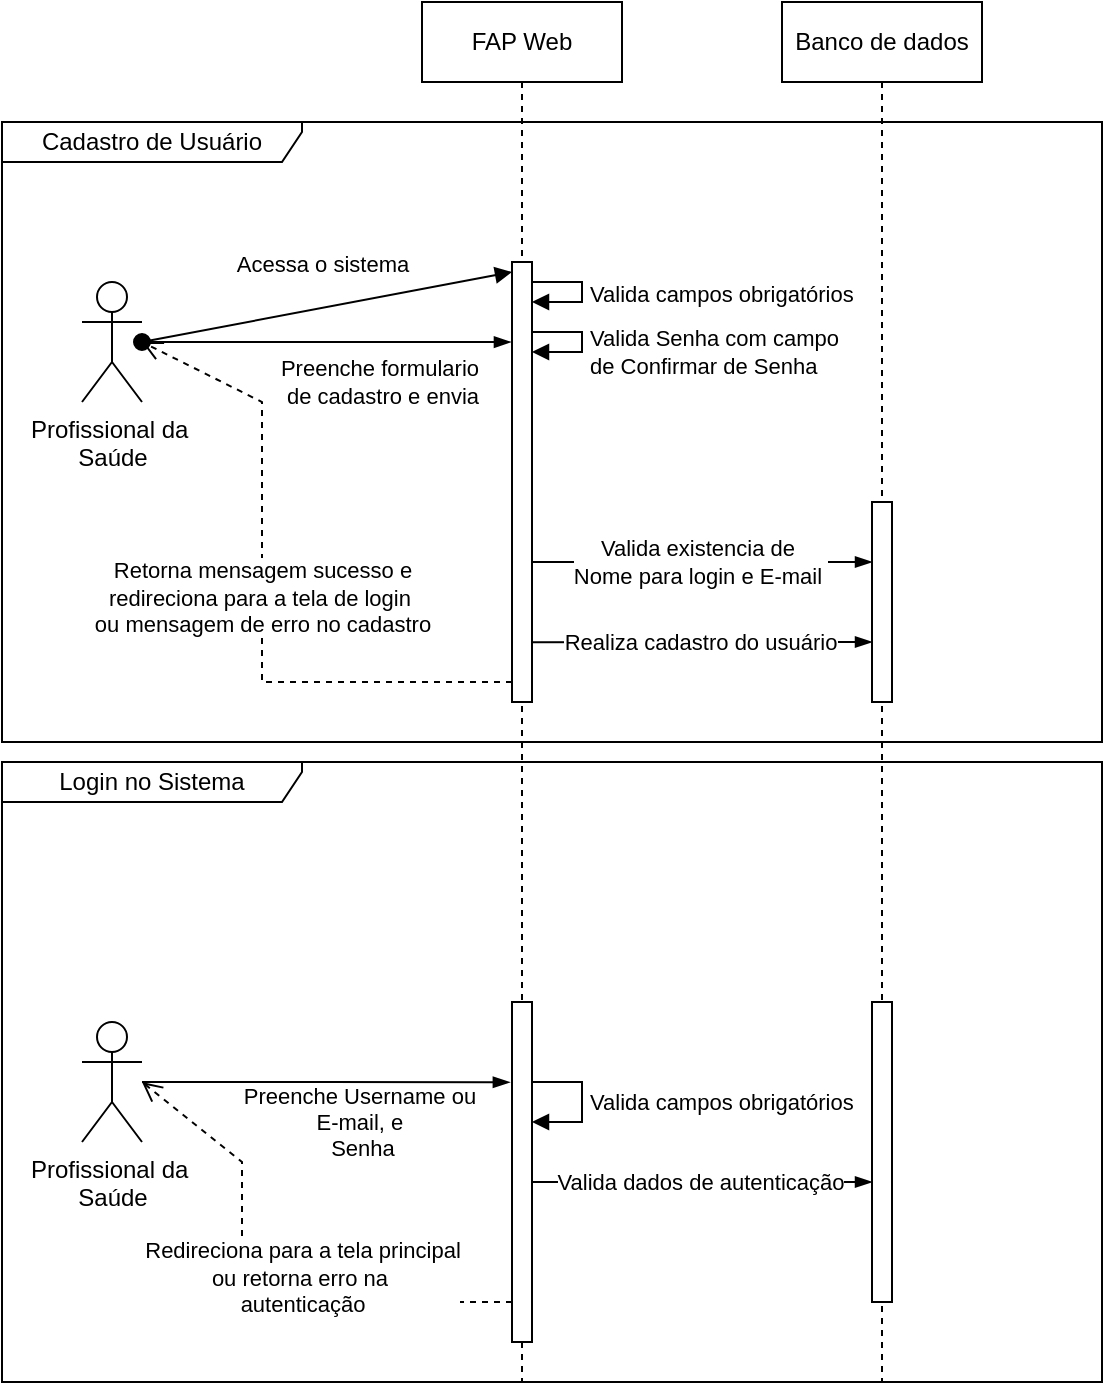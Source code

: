 <mxfile version="27.0.9" pages="5">
  <diagram name="cadastro-login-usuario" id="gh6uJcf8sfr7d4xSLGad">
    <mxGraphModel dx="2066" dy="841" grid="1" gridSize="10" guides="1" tooltips="1" connect="1" arrows="1" fold="1" page="1" pageScale="1" pageWidth="720" pageHeight="720" math="0" shadow="0">
      <root>
        <mxCell id="0" />
        <mxCell id="1" parent="0" />
        <mxCell id="pQY9FVJj1NoTdvxFHL5c-2" value="Profissional da&amp;nbsp;&lt;div&gt;Saúde&lt;/div&gt;" style="shape=umlActor;verticalLabelPosition=bottom;verticalAlign=top;html=1;outlineConnect=0;" parent="1" vertex="1">
          <mxGeometry x="130" y="150" width="30" height="60" as="geometry" />
        </mxCell>
        <mxCell id="pQY9FVJj1NoTdvxFHL5c-3" value="FAP Web" style="shape=umlLifeline;perimeter=lifelinePerimeter;whiteSpace=wrap;html=1;container=1;dropTarget=0;collapsible=0;recursiveResize=0;outlineConnect=0;portConstraint=eastwest;newEdgeStyle={&quot;edgeStyle&quot;:&quot;elbowEdgeStyle&quot;,&quot;elbow&quot;:&quot;vertical&quot;,&quot;curved&quot;:0,&quot;rounded&quot;:0};" parent="1" vertex="1">
          <mxGeometry x="300" y="10" width="100" height="690" as="geometry" />
        </mxCell>
        <mxCell id="pQY9FVJj1NoTdvxFHL5c-5" value="" style="html=1;points=[[0,0,0,0,5],[0,1,0,0,-5],[1,0,0,0,5],[1,1,0,0,-5]];perimeter=orthogonalPerimeter;outlineConnect=0;targetShapes=umlLifeline;portConstraint=eastwest;newEdgeStyle={&quot;curved&quot;:0,&quot;rounded&quot;:0};" parent="pQY9FVJj1NoTdvxFHL5c-3" vertex="1">
          <mxGeometry x="45" y="130" width="10" height="220" as="geometry" />
        </mxCell>
        <mxCell id="pQY9FVJj1NoTdvxFHL5c-27" value="Valida Senha com campo&amp;nbsp;&lt;div&gt;de Confirmar de Senha&lt;/div&gt;" style="html=1;align=left;spacingLeft=2;endArrow=block;rounded=0;edgeStyle=orthogonalEdgeStyle;curved=0;rounded=0;" parent="pQY9FVJj1NoTdvxFHL5c-3" source="pQY9FVJj1NoTdvxFHL5c-5" target="pQY9FVJj1NoTdvxFHL5c-5" edge="1">
          <mxGeometry x="0.167" relative="1" as="geometry">
            <mxPoint x="60" y="165" as="sourcePoint" />
            <Array as="points">
              <mxPoint x="80" y="165" />
              <mxPoint x="80" y="175" />
            </Array>
            <mxPoint x="60" y="175" as="targetPoint" />
            <mxPoint as="offset" />
          </mxGeometry>
        </mxCell>
        <mxCell id="pQY9FVJj1NoTdvxFHL5c-4" value="Banco de dados" style="shape=umlLifeline;perimeter=lifelinePerimeter;whiteSpace=wrap;html=1;container=1;dropTarget=0;collapsible=0;recursiveResize=0;outlineConnect=0;portConstraint=eastwest;newEdgeStyle={&quot;edgeStyle&quot;:&quot;elbowEdgeStyle&quot;,&quot;elbow&quot;:&quot;vertical&quot;,&quot;curved&quot;:0,&quot;rounded&quot;:0};" parent="1" vertex="1">
          <mxGeometry x="480" y="10" width="100" height="690" as="geometry" />
        </mxCell>
        <mxCell id="pQY9FVJj1NoTdvxFHL5c-6" value="Acessa o sistema" style="html=1;verticalAlign=bottom;startArrow=oval;endArrow=block;startSize=8;curved=0;rounded=0;entryX=0;entryY=0;entryDx=0;entryDy=5;" parent="1" target="pQY9FVJj1NoTdvxFHL5c-5" edge="1">
          <mxGeometry x="-0.001" y="13" relative="1" as="geometry">
            <mxPoint x="160" y="180" as="sourcePoint" />
            <mxPoint as="offset" />
          </mxGeometry>
        </mxCell>
        <mxCell id="pQY9FVJj1NoTdvxFHL5c-7" value="Cadastro de Usuário" style="shape=umlFrame;whiteSpace=wrap;html=1;pointerEvents=0;width=150;height=20;" parent="1" vertex="1">
          <mxGeometry x="90" y="70" width="550" height="310" as="geometry" />
        </mxCell>
        <mxCell id="pQY9FVJj1NoTdvxFHL5c-14" value="" style="edgeStyle=elbowEdgeStyle;fontSize=12;html=1;endArrow=blockThin;endFill=1;rounded=0;entryX=-0.054;entryY=0.182;entryDx=0;entryDy=0;entryPerimeter=0;" parent="1" source="pQY9FVJj1NoTdvxFHL5c-2" target="pQY9FVJj1NoTdvxFHL5c-5" edge="1">
          <mxGeometry width="160" relative="1" as="geometry">
            <mxPoint x="180" y="180" as="sourcePoint" />
            <mxPoint x="340" y="180" as="targetPoint" />
          </mxGeometry>
        </mxCell>
        <mxCell id="pQY9FVJj1NoTdvxFHL5c-16" value="Preenche formulario&amp;nbsp;&lt;div&gt;de cadastro e envia&lt;/div&gt;" style="edgeLabel;html=1;align=center;verticalAlign=middle;resizable=0;points=[];" parent="pQY9FVJj1NoTdvxFHL5c-14" vertex="1" connectable="0">
          <mxGeometry x="0.101" relative="1" as="geometry">
            <mxPoint x="18" y="20" as="offset" />
          </mxGeometry>
        </mxCell>
        <mxCell id="pQY9FVJj1NoTdvxFHL5c-18" value="Valida campos obrigatórios" style="html=1;align=left;spacingLeft=2;endArrow=block;rounded=0;edgeStyle=orthogonalEdgeStyle;curved=0;rounded=0;" parent="1" edge="1">
          <mxGeometry x="0.009" relative="1" as="geometry">
            <mxPoint x="355" y="150" as="sourcePoint" />
            <Array as="points">
              <mxPoint x="380" y="150" />
              <mxPoint x="380" y="160" />
            </Array>
            <mxPoint x="355" y="160" as="targetPoint" />
            <mxPoint as="offset" />
          </mxGeometry>
        </mxCell>
        <mxCell id="pQY9FVJj1NoTdvxFHL5c-23" value="" style="edgeStyle=elbowEdgeStyle;fontSize=12;html=1;endArrow=blockThin;endFill=1;rounded=0;elbow=vertical;" parent="1" target="pQY9FVJj1NoTdvxFHL5c-28" edge="1">
          <mxGeometry width="160" relative="1" as="geometry">
            <mxPoint x="355" y="290" as="sourcePoint" />
            <mxPoint x="430" y="270" as="targetPoint" />
            <Array as="points">
              <mxPoint x="440" y="290" />
            </Array>
          </mxGeometry>
        </mxCell>
        <mxCell id="pQY9FVJj1NoTdvxFHL5c-25" value="Valida existencia de&amp;nbsp;&lt;div&gt;Nome para login e E-mail&amp;nbsp;&lt;/div&gt;" style="edgeLabel;html=1;align=center;verticalAlign=middle;resizable=0;points=[];" parent="pQY9FVJj1NoTdvxFHL5c-23" vertex="1" connectable="0">
          <mxGeometry x="-0.067" y="-1" relative="1" as="geometry">
            <mxPoint x="4" y="-1" as="offset" />
          </mxGeometry>
        </mxCell>
        <mxCell id="pQY9FVJj1NoTdvxFHL5c-28" value="" style="html=1;points=[[0,0,0,0,5],[0,1,0,0,-5],[1,0,0,0,5],[1,1,0,0,-5]];perimeter=orthogonalPerimeter;outlineConnect=0;targetShapes=umlLifeline;portConstraint=eastwest;newEdgeStyle={&quot;curved&quot;:0,&quot;rounded&quot;:0};" parent="1" vertex="1">
          <mxGeometry x="525" y="260" width="10" height="100" as="geometry" />
        </mxCell>
        <mxCell id="pQY9FVJj1NoTdvxFHL5c-29" value="Retorna mensagem sucesso e&lt;br&gt;&lt;div&gt;&lt;span style=&quot;background-color: light-dark(#ffffff, var(--ge-dark-color, #121212)); color: light-dark(rgb(0, 0, 0), rgb(255, 255, 255));&quot;&gt;redireciona para a tela de login&lt;/span&gt;&amp;nbsp;&lt;div&gt;ou mensagem de erro&amp;nbsp;&lt;span style=&quot;background-color: light-dark(#ffffff, var(--ge-dark-color, #121212)); color: light-dark(rgb(0, 0, 0), rgb(255, 255, 255));&quot;&gt;no cadastro&lt;/span&gt;&lt;/div&gt;&lt;/div&gt;" style="html=1;verticalAlign=bottom;endArrow=open;dashed=1;endSize=8;curved=0;rounded=0;" parent="1" source="pQY9FVJj1NoTdvxFHL5c-5" edge="1">
          <mxGeometry x="-0.126" relative="1" as="geometry">
            <mxPoint x="345" y="355" as="sourcePoint" />
            <mxPoint x="160" y="180" as="targetPoint" />
            <Array as="points">
              <mxPoint x="280" y="350" />
              <mxPoint x="220" y="350" />
              <mxPoint x="220" y="210" />
            </Array>
            <mxPoint as="offset" />
          </mxGeometry>
        </mxCell>
        <mxCell id="pQY9FVJj1NoTdvxFHL5c-30" value="" style="edgeStyle=elbowEdgeStyle;fontSize=12;html=1;endArrow=blockThin;endFill=1;rounded=0;elbow=vertical;" parent="1" edge="1">
          <mxGeometry width="160" relative="1" as="geometry">
            <mxPoint x="355" y="330.113" as="sourcePoint" />
            <mxPoint x="525.0" y="330.113" as="targetPoint" />
            <Array as="points" />
          </mxGeometry>
        </mxCell>
        <mxCell id="pQY9FVJj1NoTdvxFHL5c-31" value="Realiza cadastro do usuário" style="edgeLabel;html=1;align=center;verticalAlign=middle;resizable=0;points=[];" parent="pQY9FVJj1NoTdvxFHL5c-30" vertex="1" connectable="0">
          <mxGeometry x="-0.067" y="-1" relative="1" as="geometry">
            <mxPoint x="4" y="-1" as="offset" />
          </mxGeometry>
        </mxCell>
        <mxCell id="TfzFI2jdQWuY9e5SwmL9-1" value="Profissional da&amp;nbsp;&lt;div&gt;Saúde&lt;/div&gt;" style="shape=umlActor;verticalLabelPosition=bottom;verticalAlign=top;html=1;outlineConnect=0;" parent="1" vertex="1">
          <mxGeometry x="130" y="520" width="30" height="60" as="geometry" />
        </mxCell>
        <mxCell id="TfzFI2jdQWuY9e5SwmL9-2" value="" style="html=1;points=[[0,0,0,0,5],[0,1,0,0,-5],[1,0,0,0,5],[1,1,0,0,-5]];perimeter=orthogonalPerimeter;outlineConnect=0;targetShapes=umlLifeline;portConstraint=eastwest;newEdgeStyle={&quot;curved&quot;:0,&quot;rounded&quot;:0};" parent="1" vertex="1">
          <mxGeometry x="345" y="510" width="10" height="170" as="geometry" />
        </mxCell>
        <mxCell id="TfzFI2jdQWuY9e5SwmL9-4" value="Login no Sistema" style="shape=umlFrame;whiteSpace=wrap;html=1;pointerEvents=0;width=150;height=20;" parent="1" vertex="1">
          <mxGeometry x="90" y="390" width="550" height="310" as="geometry" />
        </mxCell>
        <mxCell id="TfzFI2jdQWuY9e5SwmL9-5" value="" style="edgeStyle=elbowEdgeStyle;fontSize=12;html=1;endArrow=blockThin;endFill=1;rounded=0;entryX=-0.108;entryY=0.236;entryDx=0;entryDy=0;entryPerimeter=0;" parent="1" source="TfzFI2jdQWuY9e5SwmL9-1" target="TfzFI2jdQWuY9e5SwmL9-2" edge="1">
          <mxGeometry width="160" relative="1" as="geometry">
            <mxPoint x="180" y="550" as="sourcePoint" />
            <mxPoint x="340" y="550" as="targetPoint" />
          </mxGeometry>
        </mxCell>
        <mxCell id="TfzFI2jdQWuY9e5SwmL9-6" value="Preenche&amp;nbsp;&lt;span style=&quot;background-color: light-dark(#ffffff, var(--ge-dark-color, #121212)); color: light-dark(rgb(0, 0, 0), rgb(255, 255, 255));&quot;&gt;Username ou&amp;nbsp;&lt;/span&gt;&lt;div&gt;&lt;span style=&quot;background-color: light-dark(#ffffff, var(--ge-dark-color, #121212)); color: light-dark(rgb(0, 0, 0), rgb(255, 255, 255));&quot;&gt;E-mail, e&amp;nbsp;&lt;/span&gt;&lt;div&gt;Senha&lt;/div&gt;&lt;/div&gt;" style="edgeLabel;html=1;align=center;verticalAlign=middle;resizable=0;points=[];" parent="TfzFI2jdQWuY9e5SwmL9-5" vertex="1" connectable="0">
          <mxGeometry x="0.101" relative="1" as="geometry">
            <mxPoint x="8" y="20" as="offset" />
          </mxGeometry>
        </mxCell>
        <mxCell id="TfzFI2jdQWuY9e5SwmL9-7" value="Valida campos obrigatórios" style="html=1;align=left;spacingLeft=2;endArrow=block;rounded=0;edgeStyle=orthogonalEdgeStyle;curved=0;rounded=0;" parent="1" edge="1">
          <mxGeometry x="0.3" relative="1" as="geometry">
            <mxPoint x="355" y="520" as="sourcePoint" />
            <Array as="points">
              <mxPoint x="355" y="550" />
              <mxPoint x="380" y="550" />
              <mxPoint x="380" y="570" />
            </Array>
            <mxPoint x="355" y="570" as="targetPoint" />
            <mxPoint as="offset" />
          </mxGeometry>
        </mxCell>
        <mxCell id="TfzFI2jdQWuY9e5SwmL9-8" value="" style="edgeStyle=elbowEdgeStyle;fontSize=12;html=1;endArrow=blockThin;endFill=1;rounded=0;elbow=vertical;" parent="1" source="TfzFI2jdQWuY9e5SwmL9-2" target="TfzFI2jdQWuY9e5SwmL9-10" edge="1">
          <mxGeometry width="160" relative="1" as="geometry">
            <mxPoint x="360" y="560" as="sourcePoint" />
            <mxPoint x="520" y="560" as="targetPoint" />
            <Array as="points">
              <mxPoint x="510" y="600" />
              <mxPoint x="445" y="560" />
            </Array>
          </mxGeometry>
        </mxCell>
        <mxCell id="TfzFI2jdQWuY9e5SwmL9-9" value="Valida dados de autenticação" style="edgeLabel;html=1;align=center;verticalAlign=middle;resizable=0;points=[];" parent="TfzFI2jdQWuY9e5SwmL9-8" vertex="1" connectable="0">
          <mxGeometry x="-0.067" y="-1" relative="1" as="geometry">
            <mxPoint x="4" y="-1" as="offset" />
          </mxGeometry>
        </mxCell>
        <mxCell id="TfzFI2jdQWuY9e5SwmL9-10" value="" style="html=1;points=[[0,0,0,0,5],[0,1,0,0,-5],[1,0,0,0,5],[1,1,0,0,-5]];perimeter=orthogonalPerimeter;outlineConnect=0;targetShapes=umlLifeline;portConstraint=eastwest;newEdgeStyle={&quot;curved&quot;:0,&quot;rounded&quot;:0};" parent="1" vertex="1">
          <mxGeometry x="525" y="510" width="10" height="150" as="geometry" />
        </mxCell>
        <mxCell id="TfzFI2jdQWuY9e5SwmL9-11" value="Redireciona para a tela principal&lt;div&gt;ou retorna erro na&amp;nbsp;&lt;div&gt;autenticação&lt;/div&gt;&lt;/div&gt;" style="html=1;verticalAlign=bottom;endArrow=open;dashed=1;endSize=8;curved=0;rounded=0;" parent="1" source="TfzFI2jdQWuY9e5SwmL9-2" edge="1">
          <mxGeometry x="-0.219" y="10" relative="1" as="geometry">
            <mxPoint x="345" y="725" as="sourcePoint" />
            <mxPoint x="160" y="550" as="targetPoint" />
            <Array as="points">
              <mxPoint x="290" y="660" />
              <mxPoint x="210" y="660" />
              <mxPoint x="210" y="590" />
            </Array>
            <mxPoint as="offset" />
          </mxGeometry>
        </mxCell>
      </root>
    </mxGraphModel>
  </diagram>
  <diagram name="cadastro-paciente" id="6Q1dfKH2FwccEDDj2g8Q">
    <mxGraphModel dx="2066" dy="841" grid="1" gridSize="10" guides="1" tooltips="1" connect="1" arrows="1" fold="1" page="1" pageScale="1" pageWidth="720" pageHeight="1100" math="0" shadow="0">
      <root>
        <mxCell id="IZYa1D_TZKZ8AgGGN0Lr-0" />
        <mxCell id="IZYa1D_TZKZ8AgGGN0Lr-1" parent="IZYa1D_TZKZ8AgGGN0Lr-0" />
        <mxCell id="EaVLRe5QgGiNGpu6zM5P-0" value="Profissional da Saúde" style="shape=umlLifeline;perimeter=lifelinePerimeter;whiteSpace=wrap;html=1;container=1;dropTarget=0;collapsible=0;recursiveResize=0;outlineConnect=0;portConstraint=eastwest;newEdgeStyle={&quot;edgeStyle&quot;:&quot;elbowEdgeStyle&quot;,&quot;elbow&quot;:&quot;vertical&quot;,&quot;curved&quot;:0,&quot;rounded&quot;:0};" vertex="1" parent="IZYa1D_TZKZ8AgGGN0Lr-1">
          <mxGeometry x="115" y="10" width="100" height="1070" as="geometry" />
        </mxCell>
        <mxCell id="IZYa1D_TZKZ8AgGGN0Lr-6" value="Banco de dados" style="shape=umlLifeline;perimeter=lifelinePerimeter;whiteSpace=wrap;html=1;container=1;dropTarget=0;collapsible=0;recursiveResize=0;outlineConnect=0;portConstraint=eastwest;newEdgeStyle={&quot;edgeStyle&quot;:&quot;elbowEdgeStyle&quot;,&quot;elbow&quot;:&quot;vertical&quot;,&quot;curved&quot;:0,&quot;rounded&quot;:0};" parent="IZYa1D_TZKZ8AgGGN0Lr-1" vertex="1">
          <mxGeometry x="480" y="10" width="100" height="1070" as="geometry" />
        </mxCell>
        <mxCell id="nI0GNpSneEhPkHHdxmVC-7" value="" style="html=1;points=[[0,0,0,0,5],[0,1,0,0,-5],[1,0,0,0,5],[1,1,0,0,-5]];perimeter=orthogonalPerimeter;outlineConnect=0;targetShapes=umlLifeline;portConstraint=eastwest;newEdgeStyle={&quot;curved&quot;:0,&quot;rounded&quot;:0};" parent="IZYa1D_TZKZ8AgGGN0Lr-6" vertex="1">
          <mxGeometry x="45" y="720" width="10" height="50" as="geometry" />
        </mxCell>
        <mxCell id="IZYa1D_TZKZ8AgGGN0Lr-3" value="FAP Web" style="shape=umlLifeline;perimeter=lifelinePerimeter;whiteSpace=wrap;html=1;container=1;dropTarget=0;collapsible=0;recursiveResize=0;outlineConnect=0;portConstraint=eastwest;newEdgeStyle={&quot;edgeStyle&quot;:&quot;elbowEdgeStyle&quot;,&quot;elbow&quot;:&quot;vertical&quot;,&quot;curved&quot;:0,&quot;rounded&quot;:0};" parent="IZYa1D_TZKZ8AgGGN0Lr-1" vertex="1">
          <mxGeometry x="300" y="10" width="100" height="1070" as="geometry" />
        </mxCell>
        <mxCell id="IZYa1D_TZKZ8AgGGN0Lr-4" value="" style="html=1;points=[[0,0,0,0,5],[0,1,0,0,-5],[1,0,0,0,5],[1,1,0,0,-5]];perimeter=orthogonalPerimeter;outlineConnect=0;targetShapes=umlLifeline;portConstraint=eastwest;newEdgeStyle={&quot;curved&quot;:0,&quot;rounded&quot;:0};" parent="IZYa1D_TZKZ8AgGGN0Lr-3" vertex="1">
          <mxGeometry x="45" y="130" width="10" height="170" as="geometry" />
        </mxCell>
        <mxCell id="IZYa1D_TZKZ8AgGGN0Lr-5" value="Valida campos obrigatórios" style="html=1;align=left;spacingLeft=2;endArrow=block;rounded=0;edgeStyle=orthogonalEdgeStyle;curved=0;rounded=0;" parent="IZYa1D_TZKZ8AgGGN0Lr-3" source="IZYa1D_TZKZ8AgGGN0Lr-4" target="IZYa1D_TZKZ8AgGGN0Lr-4" edge="1">
          <mxGeometry x="0.167" relative="1" as="geometry">
            <mxPoint x="60" y="165" as="sourcePoint" />
            <Array as="points">
              <mxPoint x="80" y="165" />
              <mxPoint x="80" y="175" />
            </Array>
            <mxPoint x="60" y="175" as="targetPoint" />
            <mxPoint as="offset" />
          </mxGeometry>
        </mxCell>
        <mxCell id="nI0GNpSneEhPkHHdxmVC-1" value="" style="html=1;points=[[0,0,0,0,5],[0,1,0,0,-5],[1,0,0,0,5],[1,1,0,0,-5]];perimeter=orthogonalPerimeter;outlineConnect=0;targetShapes=umlLifeline;portConstraint=eastwest;newEdgeStyle={&quot;curved&quot;:0,&quot;rounded&quot;:0};" parent="IZYa1D_TZKZ8AgGGN0Lr-3" vertex="1">
          <mxGeometry x="45" y="570" width="10" height="90" as="geometry" />
        </mxCell>
        <mxCell id="nI0GNpSneEhPkHHdxmVC-12" value="" style="html=1;points=[[0,0,0,0,5],[0,1,0,0,-5],[1,0,0,0,5],[1,1,0,0,-5]];perimeter=orthogonalPerimeter;outlineConnect=0;targetShapes=umlLifeline;portConstraint=eastwest;newEdgeStyle={&quot;curved&quot;:0,&quot;rounded&quot;:0};" parent="IZYa1D_TZKZ8AgGGN0Lr-3" vertex="1">
          <mxGeometry x="45" y="690" width="10" height="80" as="geometry" />
        </mxCell>
        <mxCell id="nI0GNpSneEhPkHHdxmVC-19" value="" style="html=1;points=[[0,0,0,0,5],[0,1,0,0,-5],[1,0,0,0,5],[1,1,0,0,-5]];perimeter=orthogonalPerimeter;outlineConnect=0;targetShapes=umlLifeline;portConstraint=eastwest;newEdgeStyle={&quot;curved&quot;:0,&quot;rounded&quot;:0};" parent="IZYa1D_TZKZ8AgGGN0Lr-3" vertex="1">
          <mxGeometry x="45" y="840" width="10" height="90" as="geometry" />
        </mxCell>
        <mxCell id="nI0GNpSneEhPkHHdxmVC-20" value="" style="html=1;points=[[0,0,0,0,5],[0,1,0,0,-5],[1,0,0,0,5],[1,1,0,0,-5]];perimeter=orthogonalPerimeter;outlineConnect=0;targetShapes=umlLifeline;portConstraint=eastwest;newEdgeStyle={&quot;curved&quot;:0,&quot;rounded&quot;:0};" parent="IZYa1D_TZKZ8AgGGN0Lr-3" vertex="1">
          <mxGeometry x="45" y="960" width="10" height="80" as="geometry" />
        </mxCell>
        <mxCell id="nI0GNpSneEhPkHHdxmVC-24" value="" style="edgeStyle=elbowEdgeStyle;fontSize=12;html=1;endArrow=blockThin;endFill=1;rounded=0;entryX=-0.108;entryY=0.236;entryDx=0;entryDy=0;entryPerimeter=0;exitX=1;exitY=0;exitDx=0;exitDy=5;exitPerimeter=0;" parent="IZYa1D_TZKZ8AgGGN0Lr-3" source="nI0GNpSneEhPkHHdxmVC-27" target="nI0GNpSneEhPkHHdxmVC-19" edge="1">
          <mxGeometry width="160" relative="1" as="geometry">
            <mxPoint x="-140" y="850" as="sourcePoint" />
            <mxPoint x="40" y="850" as="targetPoint" />
          </mxGeometry>
        </mxCell>
        <mxCell id="nI0GNpSneEhPkHHdxmVC-25" value="Na tela de Detalhes&amp;nbsp;&lt;div&gt;da Paciente&lt;span style=&quot;background-color: light-dark(#ffffff, var(--ge-dark-color, #121212)); color: light-dark(rgb(0, 0, 0), rgb(255, 255, 255));&quot;&gt;&amp;nbsp;&lt;/span&gt;&lt;div&gt;clica no botão Excluir&lt;/div&gt;&lt;/div&gt;" style="edgeLabel;html=1;align=center;verticalAlign=middle;resizable=0;points=[];" parent="nI0GNpSneEhPkHHdxmVC-24" vertex="1" connectable="0">
          <mxGeometry x="0.101" relative="1" as="geometry">
            <mxPoint x="-7" y="-11" as="offset" />
          </mxGeometry>
        </mxCell>
        <mxCell id="nI0GNpSneEhPkHHdxmVC-26" value="Sistema abre pop-up&amp;nbsp;&lt;div&gt;com solicitação de confirmação&lt;/div&gt;&lt;div&gt;da Exclusão&lt;/div&gt;" style="html=1;verticalAlign=bottom;endArrow=open;dashed=1;endSize=8;curved=0;rounded=0;exitX=0;exitY=1;exitDx=0;exitDy=-5;exitPerimeter=0;" parent="IZYa1D_TZKZ8AgGGN0Lr-3" source="nI0GNpSneEhPkHHdxmVC-19" target="nI0GNpSneEhPkHHdxmVC-27" edge="1">
          <mxGeometry relative="1" as="geometry">
            <mxPoint x="80" y="850" as="sourcePoint" />
            <mxPoint x="-50" y="880" as="targetPoint" />
          </mxGeometry>
        </mxCell>
        <mxCell id="nI0GNpSneEhPkHHdxmVC-27" value="" style="html=1;points=[[0,0,0,0,5],[0,1,0,0,-5],[1,0,0,0,5],[1,1,0,0,-5]];perimeter=orthogonalPerimeter;outlineConnect=0;targetShapes=umlLifeline;portConstraint=eastwest;newEdgeStyle={&quot;curved&quot;:0,&quot;rounded&quot;:0};" parent="IZYa1D_TZKZ8AgGGN0Lr-3" vertex="1">
          <mxGeometry x="-140" y="860" width="10" height="200" as="geometry" />
        </mxCell>
        <mxCell id="nI0GNpSneEhPkHHdxmVC-28" value="" style="edgeStyle=elbowEdgeStyle;fontSize=12;html=1;endArrow=blockThin;endFill=1;rounded=0;entryX=0;entryY=0;entryDx=0;entryDy=5;entryPerimeter=0;" parent="IZYa1D_TZKZ8AgGGN0Lr-3" target="nI0GNpSneEhPkHHdxmVC-20" edge="1">
          <mxGeometry width="160" relative="1" as="geometry">
            <mxPoint x="-130" y="970" as="sourcePoint" />
            <mxPoint x="30" y="970" as="targetPoint" />
          </mxGeometry>
        </mxCell>
        <mxCell id="nI0GNpSneEhPkHHdxmVC-29" value="Usuário clica Sim" style="edgeLabel;html=1;align=center;verticalAlign=middle;resizable=0;points=[];" parent="nI0GNpSneEhPkHHdxmVC-28" vertex="1" connectable="0">
          <mxGeometry x="-0.093" y="1" relative="1" as="geometry">
            <mxPoint as="offset" />
          </mxGeometry>
        </mxCell>
        <mxCell id="nI0GNpSneEhPkHHdxmVC-31" value="" style="edgeStyle=elbowEdgeStyle;fontSize=12;html=1;endArrow=blockThin;endFill=1;rounded=0;" parent="IZYa1D_TZKZ8AgGGN0Lr-3" edge="1">
          <mxGeometry width="160" relative="1" as="geometry">
            <mxPoint x="55" y="990" as="sourcePoint" />
            <mxPoint x="225" y="995" as="targetPoint" />
          </mxGeometry>
        </mxCell>
        <mxCell id="nI0GNpSneEhPkHHdxmVC-32" value="Exclui todos os&amp;nbsp;&lt;div&gt;dados do paciente,&amp;nbsp;&lt;/div&gt;&lt;div&gt;inclíndo consultas,&lt;/div&gt;&lt;div&gt;exames e endereço&lt;/div&gt;" style="edgeLabel;html=1;align=center;verticalAlign=middle;resizable=0;points=[];" parent="nI0GNpSneEhPkHHdxmVC-31" vertex="1" connectable="0">
          <mxGeometry x="0.32" y="-1" relative="1" as="geometry">
            <mxPoint x="-16" as="offset" />
          </mxGeometry>
        </mxCell>
        <mxCell id="nI0GNpSneEhPkHHdxmVC-33" value="Redireciona para a&amp;nbsp;&lt;div&gt;Lista de Pacientes&lt;/div&gt;" style="html=1;verticalAlign=bottom;endArrow=open;dashed=1;endSize=8;curved=0;rounded=0;" parent="IZYa1D_TZKZ8AgGGN0Lr-3" target="nI0GNpSneEhPkHHdxmVC-27" edge="1">
          <mxGeometry x="-0.029" y="10" relative="1" as="geometry">
            <mxPoint x="45" y="1030" as="sourcePoint" />
            <mxPoint x="-35" y="1030" as="targetPoint" />
            <mxPoint as="offset" />
          </mxGeometry>
        </mxCell>
        <mxCell id="nI0GNpSneEhPkHHdxmVC-21" value="" style="html=1;points=[[0,0,0,0,5],[0,1,0,0,-5],[1,0,0,0,5],[1,1,0,0,-5]];perimeter=orthogonalPerimeter;outlineConnect=0;targetShapes=umlLifeline;portConstraint=eastwest;newEdgeStyle={&quot;curved&quot;:0,&quot;rounded&quot;:0};" parent="IZYa1D_TZKZ8AgGGN0Lr-3" vertex="1">
          <mxGeometry x="225" y="975" width="10" height="50" as="geometry" />
        </mxCell>
        <mxCell id="IZYa1D_TZKZ8AgGGN0Lr-7" value="Na tela principal de Lista de&amp;nbsp;&lt;div&gt;Pacientes&lt;div&gt;Acessa funcionalidade&amp;nbsp;&lt;div&gt;Adicionar Paciente&lt;/div&gt;&lt;/div&gt;&lt;/div&gt;" style="html=1;verticalAlign=bottom;startArrow=oval;endArrow=block;startSize=8;curved=0;rounded=0;entryX=0;entryY=0;entryDx=0;entryDy=5;" parent="IZYa1D_TZKZ8AgGGN0Lr-1" target="IZYa1D_TZKZ8AgGGN0Lr-4" edge="1" source="EaVLRe5QgGiNGpu6zM5P-18">
          <mxGeometry x="-0.086" y="-2" relative="1" as="geometry">
            <mxPoint x="160" y="180" as="sourcePoint" />
            <mxPoint as="offset" />
          </mxGeometry>
        </mxCell>
        <mxCell id="IZYa1D_TZKZ8AgGGN0Lr-8" value="Cadastro de Paciente" style="shape=umlFrame;whiteSpace=wrap;html=1;pointerEvents=0;width=150;height=20;" parent="IZYa1D_TZKZ8AgGGN0Lr-1" vertex="1">
          <mxGeometry x="90" y="70" width="550" height="260" as="geometry" />
        </mxCell>
        <mxCell id="IZYa1D_TZKZ8AgGGN0Lr-12" value="" style="edgeStyle=elbowEdgeStyle;fontSize=12;html=1;endArrow=blockThin;endFill=1;rounded=0;elbow=vertical;" parent="IZYa1D_TZKZ8AgGGN0Lr-1" target="IZYa1D_TZKZ8AgGGN0Lr-14" edge="1">
          <mxGeometry width="160" relative="1" as="geometry">
            <mxPoint x="355" y="290" as="sourcePoint" />
            <mxPoint x="430" y="270" as="targetPoint" />
            <Array as="points">
              <mxPoint x="440" y="290" />
            </Array>
          </mxGeometry>
        </mxCell>
        <mxCell id="IZYa1D_TZKZ8AgGGN0Lr-13" value="Cadastra paciente associado&lt;div&gt;ao usuário logado&lt;/div&gt;" style="edgeLabel;html=1;align=center;verticalAlign=middle;resizable=0;points=[];" parent="IZYa1D_TZKZ8AgGGN0Lr-12" vertex="1" connectable="0">
          <mxGeometry x="-0.067" y="-1" relative="1" as="geometry">
            <mxPoint x="4" y="-21" as="offset" />
          </mxGeometry>
        </mxCell>
        <mxCell id="IZYa1D_TZKZ8AgGGN0Lr-14" value="" style="html=1;points=[[0,0,0,0,5],[0,1,0,0,-5],[1,0,0,0,5],[1,1,0,0,-5]];perimeter=orthogonalPerimeter;outlineConnect=0;targetShapes=umlLifeline;portConstraint=eastwest;newEdgeStyle={&quot;curved&quot;:0,&quot;rounded&quot;:0};" parent="IZYa1D_TZKZ8AgGGN0Lr-1" vertex="1">
          <mxGeometry x="525" y="260" width="10" height="50" as="geometry" />
        </mxCell>
        <mxCell id="IZYa1D_TZKZ8AgGGN0Lr-15" value="Retorna mensagem&amp;nbsp;&lt;div&gt;de sucesso e&lt;br&gt;&lt;div&gt;&lt;span style=&quot;background-color: light-dark(#ffffff, var(--ge-dark-color, #121212)); color: light-dark(rgb(0, 0, 0), rgb(255, 255, 255));&quot;&gt;redireciona para a tela de&amp;nbsp;&lt;/span&gt;&lt;/div&gt;&lt;div&gt;&lt;span style=&quot;background-color: light-dark(#ffffff, var(--ge-dark-color, #121212)); color: light-dark(rgb(0, 0, 0), rgb(255, 255, 255));&quot;&gt;Lista de Pacientes&lt;/span&gt;&lt;div&gt;ou mensagem de erro&amp;nbsp;&lt;/div&gt;&lt;div&gt;&lt;span style=&quot;background-color: light-dark(#ffffff, var(--ge-dark-color, #121212)); color: light-dark(rgb(0, 0, 0), rgb(255, 255, 255));&quot;&gt;no cadastro&lt;/span&gt;&lt;/div&gt;&lt;/div&gt;&lt;/div&gt;" style="html=1;verticalAlign=bottom;endArrow=open;dashed=1;endSize=8;curved=0;rounded=0;" parent="IZYa1D_TZKZ8AgGGN0Lr-1" source="EaVLRe5QgGiNGpu6zM5P-18" edge="1">
          <mxGeometry x="-1" y="-172" relative="1" as="geometry">
            <mxPoint x="345" y="355" as="sourcePoint" />
            <mxPoint x="160" y="180" as="targetPoint" />
            <Array as="points" />
            <mxPoint x="-72" y="140" as="offset" />
          </mxGeometry>
        </mxCell>
        <mxCell id="IZYa1D_TZKZ8AgGGN0Lr-19" value="" style="html=1;points=[[0,0,0,0,5],[0,1,0,0,-5],[1,0,0,0,5],[1,1,0,0,-5]];perimeter=orthogonalPerimeter;outlineConnect=0;targetShapes=umlLifeline;portConstraint=eastwest;newEdgeStyle={&quot;curved&quot;:0,&quot;rounded&quot;:0};" parent="IZYa1D_TZKZ8AgGGN0Lr-1" vertex="1">
          <mxGeometry x="345" y="370" width="10" height="130" as="geometry" />
        </mxCell>
        <mxCell id="IZYa1D_TZKZ8AgGGN0Lr-20" value="Busca Paciente" style="shape=umlFrame;whiteSpace=wrap;html=1;pointerEvents=0;width=150;height=20;" parent="IZYa1D_TZKZ8AgGGN0Lr-1" vertex="1">
          <mxGeometry x="90" y="330" width="550" height="190" as="geometry" />
        </mxCell>
        <mxCell id="IZYa1D_TZKZ8AgGGN0Lr-21" value="" style="edgeStyle=elbowEdgeStyle;fontSize=12;html=1;endArrow=blockThin;endFill=1;rounded=0;entryX=-0.108;entryY=0.236;entryDx=0;entryDy=0;entryPerimeter=0;" parent="IZYa1D_TZKZ8AgGGN0Lr-1" source="EaVLRe5QgGiNGpu6zM5P-23" target="IZYa1D_TZKZ8AgGGN0Lr-19" edge="1">
          <mxGeometry width="160" relative="1" as="geometry">
            <mxPoint x="180" y="410" as="sourcePoint" />
            <mxPoint x="340" y="410" as="targetPoint" />
          </mxGeometry>
        </mxCell>
        <mxCell id="IZYa1D_TZKZ8AgGGN0Lr-22" value="Na tela principal&amp;nbsp;&lt;div&gt;de Lista de&amp;nbsp;&lt;span style=&quot;background-color: light-dark(#ffffff, var(--ge-dark-color, #121212)); color: light-dark(rgb(0, 0, 0), rgb(255, 255, 255));&quot;&gt;Pacientes&amp;nbsp;&lt;/span&gt;&lt;/div&gt;&lt;div&gt;&lt;span style=&quot;color: light-dark(rgb(0, 0, 0), rgb(255, 255, 255)); background-color: light-dark(#ffffff, var(--ge-dark-color, #121212));&quot;&gt;acessa a opção Detalhes&lt;/span&gt;&lt;/div&gt;" style="edgeLabel;html=1;align=center;verticalAlign=middle;resizable=0;points=[];" parent="IZYa1D_TZKZ8AgGGN0Lr-21" vertex="1" connectable="0">
          <mxGeometry x="0.101" relative="1" as="geometry">
            <mxPoint x="3" y="-5" as="offset" />
          </mxGeometry>
        </mxCell>
        <mxCell id="IZYa1D_TZKZ8AgGGN0Lr-24" value="" style="edgeStyle=elbowEdgeStyle;fontSize=12;html=1;endArrow=blockThin;endFill=1;rounded=0;elbow=vertical;" parent="IZYa1D_TZKZ8AgGGN0Lr-1" source="IZYa1D_TZKZ8AgGGN0Lr-19" target="IZYa1D_TZKZ8AgGGN0Lr-26" edge="1">
          <mxGeometry width="160" relative="1" as="geometry">
            <mxPoint x="360" y="420" as="sourcePoint" />
            <mxPoint x="520" y="420" as="targetPoint" />
            <Array as="points">
              <mxPoint x="510" y="460" />
              <mxPoint x="445" y="420" />
            </Array>
          </mxGeometry>
        </mxCell>
        <mxCell id="IZYa1D_TZKZ8AgGGN0Lr-25" value="Busca dados&amp;nbsp;&lt;div&gt;pessoais, endereços,&lt;div&gt;consultas e exames&lt;/div&gt;&lt;/div&gt;&lt;div&gt;&amp;nbsp;do paciente&lt;/div&gt;" style="edgeLabel;html=1;align=center;verticalAlign=middle;resizable=0;points=[];" parent="IZYa1D_TZKZ8AgGGN0Lr-24" vertex="1" connectable="0">
          <mxGeometry x="-0.067" y="-1" relative="1" as="geometry">
            <mxPoint x="4" y="-31" as="offset" />
          </mxGeometry>
        </mxCell>
        <mxCell id="IZYa1D_TZKZ8AgGGN0Lr-26" value="" style="html=1;points=[[0,0,0,0,5],[0,1,0,0,-5],[1,0,0,0,5],[1,1,0,0,-5]];perimeter=orthogonalPerimeter;outlineConnect=0;targetShapes=umlLifeline;portConstraint=eastwest;newEdgeStyle={&quot;curved&quot;:0,&quot;rounded&quot;:0};" parent="IZYa1D_TZKZ8AgGGN0Lr-1" vertex="1">
          <mxGeometry x="525" y="370" width="10" height="130" as="geometry" />
        </mxCell>
        <mxCell id="IZYa1D_TZKZ8AgGGN0Lr-27" value="Redireciona para&amp;nbsp;&lt;div&gt;a tela de Detalhes&lt;br&gt;&lt;/div&gt;" style="html=1;verticalAlign=bottom;endArrow=open;dashed=1;endSize=8;curved=0;rounded=0;" parent="IZYa1D_TZKZ8AgGGN0Lr-1" source="EaVLRe5QgGiNGpu6zM5P-23" edge="1">
          <mxGeometry x="NaN" y="117" relative="1" as="geometry">
            <mxPoint x="345" y="585" as="sourcePoint" />
            <mxPoint x="160" y="410" as="targetPoint" />
            <Array as="points" />
            <mxPoint x="100" y="60" as="offset" />
          </mxGeometry>
        </mxCell>
        <mxCell id="nI0GNpSneEhPkHHdxmVC-2" value="Edita Paciente" style="shape=umlFrame;whiteSpace=wrap;html=1;pointerEvents=0;width=150;height=20;" parent="IZYa1D_TZKZ8AgGGN0Lr-1" vertex="1">
          <mxGeometry x="90" y="520" width="550" height="290" as="geometry" />
        </mxCell>
        <mxCell id="nI0GNpSneEhPkHHdxmVC-3" value="" style="edgeStyle=elbowEdgeStyle;fontSize=12;html=1;endArrow=blockThin;endFill=1;rounded=0;entryX=-0.108;entryY=0.236;entryDx=0;entryDy=0;entryPerimeter=0;exitX=1;exitY=0;exitDx=0;exitDy=5;exitPerimeter=0;" parent="IZYa1D_TZKZ8AgGGN0Lr-1" source="nI0GNpSneEhPkHHdxmVC-10" target="nI0GNpSneEhPkHHdxmVC-1" edge="1">
          <mxGeometry width="160" relative="1" as="geometry">
            <mxPoint x="160" y="590" as="sourcePoint" />
            <mxPoint x="340" y="590" as="targetPoint" />
          </mxGeometry>
        </mxCell>
        <mxCell id="nI0GNpSneEhPkHHdxmVC-4" value="Na tela de Detalhes&amp;nbsp;&lt;div&gt;da Paciente&lt;span style=&quot;background-color: light-dark(#ffffff, var(--ge-dark-color, #121212)); color: light-dark(rgb(0, 0, 0), rgb(255, 255, 255));&quot;&gt;&amp;nbsp;&lt;/span&gt;&lt;div&gt;&lt;span style=&quot;color: light-dark(rgb(0, 0, 0), rgb(255, 255, 255)); background-color: light-dark(#ffffff, var(--ge-dark-color, #121212));&quot;&gt;acessa a opção Editar&lt;/span&gt;&lt;/div&gt;&lt;/div&gt;" style="edgeLabel;html=1;align=center;verticalAlign=middle;resizable=0;points=[];" parent="nI0GNpSneEhPkHHdxmVC-3" vertex="1" connectable="0">
          <mxGeometry x="0.101" relative="1" as="geometry">
            <mxPoint x="-7" y="-21" as="offset" />
          </mxGeometry>
        </mxCell>
        <mxCell id="nI0GNpSneEhPkHHdxmVC-9" value="Redireciona para&amp;nbsp;&lt;div&gt;tela de edição de dados&lt;/div&gt;&lt;div&gt;do Paciente&amp;nbsp;&lt;/div&gt;" style="html=1;verticalAlign=bottom;endArrow=open;dashed=1;endSize=8;curved=0;rounded=0;exitX=0;exitY=1;exitDx=0;exitDy=-5;exitPerimeter=0;" parent="IZYa1D_TZKZ8AgGGN0Lr-1" source="nI0GNpSneEhPkHHdxmVC-1" target="nI0GNpSneEhPkHHdxmVC-10" edge="1">
          <mxGeometry relative="1" as="geometry">
            <mxPoint x="380" y="590" as="sourcePoint" />
            <mxPoint x="250" y="620" as="targetPoint" />
          </mxGeometry>
        </mxCell>
        <mxCell id="nI0GNpSneEhPkHHdxmVC-11" value="" style="edgeStyle=elbowEdgeStyle;fontSize=12;html=1;endArrow=blockThin;endFill=1;rounded=0;entryX=0;entryY=0;entryDx=0;entryDy=5;entryPerimeter=0;" parent="IZYa1D_TZKZ8AgGGN0Lr-1" target="nI0GNpSneEhPkHHdxmVC-12" edge="1">
          <mxGeometry width="160" relative="1" as="geometry">
            <mxPoint x="170" y="710" as="sourcePoint" />
            <mxPoint x="330" y="710" as="targetPoint" />
          </mxGeometry>
        </mxCell>
        <mxCell id="nI0GNpSneEhPkHHdxmVC-13" value="Altera dados&amp;nbsp;&lt;div&gt;no formulario&lt;/div&gt;&lt;div&gt;e clica em salvar&lt;/div&gt;" style="edgeLabel;html=1;align=center;verticalAlign=middle;resizable=0;points=[];" parent="nI0GNpSneEhPkHHdxmVC-11" vertex="1" connectable="0">
          <mxGeometry x="-0.093" y="1" relative="1" as="geometry">
            <mxPoint as="offset" />
          </mxGeometry>
        </mxCell>
        <mxCell id="nI0GNpSneEhPkHHdxmVC-10" value="" style="html=1;points=[[0,0,0,0,5],[0,1,0,0,-5],[1,0,0,0,5],[1,1,0,0,-5]];perimeter=orthogonalPerimeter;outlineConnect=0;targetShapes=umlLifeline;portConstraint=eastwest;newEdgeStyle={&quot;curved&quot;:0,&quot;rounded&quot;:0};" parent="IZYa1D_TZKZ8AgGGN0Lr-1" vertex="1">
          <mxGeometry x="160" y="600" width="10" height="200" as="geometry" />
        </mxCell>
        <mxCell id="nI0GNpSneEhPkHHdxmVC-15" value="Valida&amp;nbsp;&lt;div&gt;campos obrigatórios e&amp;nbsp;&lt;div&gt;se houve alteração&amp;nbsp;&lt;/div&gt;&lt;div&gt;&lt;br&gt;&lt;/div&gt;&lt;/div&gt;" style="html=1;align=left;spacingLeft=2;endArrow=block;rounded=0;edgeStyle=orthogonalEdgeStyle;curved=0;rounded=0;" parent="IZYa1D_TZKZ8AgGGN0Lr-1" edge="1">
          <mxGeometry relative="1" as="geometry">
            <mxPoint x="355" y="710" as="sourcePoint" />
            <Array as="points">
              <mxPoint x="385" y="740" />
            </Array>
            <mxPoint x="360" y="740" as="targetPoint" />
          </mxGeometry>
        </mxCell>
        <mxCell id="nI0GNpSneEhPkHHdxmVC-16" value="" style="edgeStyle=elbowEdgeStyle;fontSize=12;html=1;endArrow=blockThin;endFill=1;rounded=0;" parent="IZYa1D_TZKZ8AgGGN0Lr-1" edge="1">
          <mxGeometry width="160" relative="1" as="geometry">
            <mxPoint x="355" y="770" as="sourcePoint" />
            <mxPoint x="525" y="775" as="targetPoint" />
          </mxGeometry>
        </mxCell>
        <mxCell id="nI0GNpSneEhPkHHdxmVC-17" value="Atualiza dados&amp;nbsp;&lt;div&gt;do paciente&lt;/div&gt;" style="edgeLabel;html=1;align=center;verticalAlign=middle;resizable=0;points=[];" parent="nI0GNpSneEhPkHHdxmVC-16" vertex="1" connectable="0">
          <mxGeometry x="0.32" y="-1" relative="1" as="geometry">
            <mxPoint x="-16" as="offset" />
          </mxGeometry>
        </mxCell>
        <mxCell id="nI0GNpSneEhPkHHdxmVC-18" value="Redireciona para a&amp;nbsp;&lt;div&gt;Lista de Pacientes&lt;/div&gt;" style="html=1;verticalAlign=bottom;endArrow=open;dashed=1;endSize=8;curved=0;rounded=0;" parent="IZYa1D_TZKZ8AgGGN0Lr-1" target="nI0GNpSneEhPkHHdxmVC-10" edge="1">
          <mxGeometry x="-0.029" y="10" relative="1" as="geometry">
            <mxPoint x="345" y="770" as="sourcePoint" />
            <mxPoint x="265" y="770" as="targetPoint" />
            <mxPoint as="offset" />
          </mxGeometry>
        </mxCell>
        <mxCell id="nI0GNpSneEhPkHHdxmVC-23" value="Exclui Paciente" style="shape=umlFrame;whiteSpace=wrap;html=1;pointerEvents=0;width=150;height=20;" parent="IZYa1D_TZKZ8AgGGN0Lr-1" vertex="1">
          <mxGeometry x="90" y="810" width="550" height="270" as="geometry" />
        </mxCell>
        <mxCell id="EaVLRe5QgGiNGpu6zM5P-19" value="" style="html=1;verticalAlign=bottom;endArrow=open;dashed=1;endSize=8;curved=0;rounded=0;" edge="1" parent="IZYa1D_TZKZ8AgGGN0Lr-1" source="IZYa1D_TZKZ8AgGGN0Lr-4" target="EaVLRe5QgGiNGpu6zM5P-18">
          <mxGeometry x="-0.349" relative="1" as="geometry">
            <mxPoint x="345" y="310" as="sourcePoint" />
            <mxPoint x="190" y="210" as="targetPoint" />
            <Array as="points">
              <mxPoint x="280" y="310" />
              <mxPoint x="220" y="310" />
            </Array>
            <mxPoint as="offset" />
          </mxGeometry>
        </mxCell>
        <mxCell id="EaVLRe5QgGiNGpu6zM5P-18" value="" style="html=1;points=[[0,0,0,0,5],[0,1,0,0,-5],[1,0,0,0,5],[1,1,0,0,-5]];perimeter=orthogonalPerimeter;outlineConnect=0;targetShapes=umlLifeline;portConstraint=eastwest;newEdgeStyle={&quot;curved&quot;:0,&quot;rounded&quot;:0};" vertex="1" parent="IZYa1D_TZKZ8AgGGN0Lr-1">
          <mxGeometry x="160" y="150" width="10" height="170" as="geometry" />
        </mxCell>
        <mxCell id="EaVLRe5QgGiNGpu6zM5P-21" value="" style="endArrow=classic;html=1;rounded=0;" edge="1" parent="IZYa1D_TZKZ8AgGGN0Lr-1">
          <mxGeometry width="50" height="50" relative="1" as="geometry">
            <mxPoint x="170" y="179.89" as="sourcePoint" />
            <mxPoint x="345" y="179.89" as="targetPoint" />
          </mxGeometry>
        </mxCell>
        <mxCell id="EaVLRe5QgGiNGpu6zM5P-22" value="Preenche formulario&amp;nbsp;&lt;div&gt;de dados pessoais&lt;span style=&quot;background-color: light-dark(#ffffff, var(--ge-dark-color, #121212)); color: light-dark(rgb(0, 0, 0), rgb(255, 255, 255));&quot;&gt;&amp;nbsp;e envia&lt;/span&gt;&lt;/div&gt;" style="edgeLabel;html=1;align=center;verticalAlign=middle;resizable=0;points=[];" vertex="1" connectable="0" parent="EaVLRe5QgGiNGpu6zM5P-21">
          <mxGeometry x="-0.277" y="-1" relative="1" as="geometry">
            <mxPoint x="17" y="-1" as="offset" />
          </mxGeometry>
        </mxCell>
        <mxCell id="EaVLRe5QgGiNGpu6zM5P-24" value="" style="html=1;verticalAlign=bottom;endArrow=open;dashed=1;endSize=8;curved=0;rounded=0;" edge="1" parent="IZYa1D_TZKZ8AgGGN0Lr-1" source="IZYa1D_TZKZ8AgGGN0Lr-19" target="EaVLRe5QgGiNGpu6zM5P-23">
          <mxGeometry x="-0.224" y="20" relative="1" as="geometry">
            <mxPoint x="345" y="470" as="sourcePoint" />
            <mxPoint x="180" y="450" as="targetPoint" />
            <Array as="points">
              <mxPoint x="290" y="470" />
              <mxPoint x="210" y="470" />
            </Array>
            <mxPoint as="offset" />
          </mxGeometry>
        </mxCell>
        <mxCell id="EaVLRe5QgGiNGpu6zM5P-23" value="" style="html=1;points=[[0,0,0,0,5],[0,1,0,0,-5],[1,0,0,0,5],[1,1,0,0,-5]];perimeter=orthogonalPerimeter;outlineConnect=0;targetShapes=umlLifeline;portConstraint=eastwest;newEdgeStyle={&quot;curved&quot;:0,&quot;rounded&quot;:0};" vertex="1" parent="IZYa1D_TZKZ8AgGGN0Lr-1">
          <mxGeometry x="160" y="370" width="10" height="120" as="geometry" />
        </mxCell>
      </root>
    </mxGraphModel>
  </diagram>
  <diagram id="Rj2Rs4-IMXKcRhcnQPiS" name="cadastro-endereco">
    <mxGraphModel dx="1148" dy="467" grid="1" gridSize="10" guides="1" tooltips="1" connect="1" arrows="1" fold="1" page="1" pageScale="1" pageWidth="720" pageHeight="1100" math="0" shadow="0">
      <root>
        <mxCell id="0" />
        <mxCell id="1" parent="0" />
        <mxCell id="lW_QeN2US94CGwkgDxY1-1" value="Profissional da Saúde" style="shape=umlLifeline;perimeter=lifelinePerimeter;whiteSpace=wrap;html=1;container=1;dropTarget=0;collapsible=0;recursiveResize=0;outlineConnect=0;portConstraint=eastwest;newEdgeStyle={&quot;edgeStyle&quot;:&quot;elbowEdgeStyle&quot;,&quot;elbow&quot;:&quot;vertical&quot;,&quot;curved&quot;:0,&quot;rounded&quot;:0};" vertex="1" parent="1">
          <mxGeometry x="95" y="20" width="100" height="1070" as="geometry" />
        </mxCell>
        <mxCell id="lW_QeN2US94CGwkgDxY1-2" value="Banco de dados" style="shape=umlLifeline;perimeter=lifelinePerimeter;whiteSpace=wrap;html=1;container=1;dropTarget=0;collapsible=0;recursiveResize=0;outlineConnect=0;portConstraint=eastwest;newEdgeStyle={&quot;edgeStyle&quot;:&quot;elbowEdgeStyle&quot;,&quot;elbow&quot;:&quot;vertical&quot;,&quot;curved&quot;:0,&quot;rounded&quot;:0};" vertex="1" parent="1">
          <mxGeometry x="460" y="20" width="100" height="1070" as="geometry" />
        </mxCell>
        <mxCell id="lW_QeN2US94CGwkgDxY1-3" value="" style="html=1;points=[[0,0,0,0,5],[0,1,0,0,-5],[1,0,0,0,5],[1,1,0,0,-5]];perimeter=orthogonalPerimeter;outlineConnect=0;targetShapes=umlLifeline;portConstraint=eastwest;newEdgeStyle={&quot;curved&quot;:0,&quot;rounded&quot;:0};" vertex="1" parent="lW_QeN2US94CGwkgDxY1-2">
          <mxGeometry x="45" y="720" width="10" height="50" as="geometry" />
        </mxCell>
        <mxCell id="lW_QeN2US94CGwkgDxY1-4" value="FAP Web" style="shape=umlLifeline;perimeter=lifelinePerimeter;whiteSpace=wrap;html=1;container=1;dropTarget=0;collapsible=0;recursiveResize=0;outlineConnect=0;portConstraint=eastwest;newEdgeStyle={&quot;edgeStyle&quot;:&quot;elbowEdgeStyle&quot;,&quot;elbow&quot;:&quot;vertical&quot;,&quot;curved&quot;:0,&quot;rounded&quot;:0};" vertex="1" parent="1">
          <mxGeometry x="280" y="20" width="100" height="1070" as="geometry" />
        </mxCell>
        <mxCell id="lW_QeN2US94CGwkgDxY1-5" value="" style="html=1;points=[[0,0,0,0,5],[0,1,0,0,-5],[1,0,0,0,5],[1,1,0,0,-5]];perimeter=orthogonalPerimeter;outlineConnect=0;targetShapes=umlLifeline;portConstraint=eastwest;newEdgeStyle={&quot;curved&quot;:0,&quot;rounded&quot;:0};" vertex="1" parent="lW_QeN2US94CGwkgDxY1-4">
          <mxGeometry x="45" y="130" width="10" height="170" as="geometry" />
        </mxCell>
        <mxCell id="lW_QeN2US94CGwkgDxY1-6" value="Valida campos obrigatórios" style="html=1;align=left;spacingLeft=2;endArrow=block;rounded=0;edgeStyle=orthogonalEdgeStyle;curved=0;rounded=0;" edge="1" parent="lW_QeN2US94CGwkgDxY1-4" source="lW_QeN2US94CGwkgDxY1-5" target="lW_QeN2US94CGwkgDxY1-5">
          <mxGeometry x="0.167" relative="1" as="geometry">
            <mxPoint x="60" y="165" as="sourcePoint" />
            <Array as="points">
              <mxPoint x="80" y="165" />
              <mxPoint x="80" y="175" />
            </Array>
            <mxPoint x="60" y="175" as="targetPoint" />
            <mxPoint as="offset" />
          </mxGeometry>
        </mxCell>
        <mxCell id="lW_QeN2US94CGwkgDxY1-7" value="" style="html=1;points=[[0,0,0,0,5],[0,1,0,0,-5],[1,0,0,0,5],[1,1,0,0,-5]];perimeter=orthogonalPerimeter;outlineConnect=0;targetShapes=umlLifeline;portConstraint=eastwest;newEdgeStyle={&quot;curved&quot;:0,&quot;rounded&quot;:0};" vertex="1" parent="lW_QeN2US94CGwkgDxY1-4">
          <mxGeometry x="45" y="570" width="10" height="90" as="geometry" />
        </mxCell>
        <mxCell id="lW_QeN2US94CGwkgDxY1-8" value="" style="html=1;points=[[0,0,0,0,5],[0,1,0,0,-5],[1,0,0,0,5],[1,1,0,0,-5]];perimeter=orthogonalPerimeter;outlineConnect=0;targetShapes=umlLifeline;portConstraint=eastwest;newEdgeStyle={&quot;curved&quot;:0,&quot;rounded&quot;:0};" vertex="1" parent="lW_QeN2US94CGwkgDxY1-4">
          <mxGeometry x="45" y="690" width="10" height="80" as="geometry" />
        </mxCell>
        <mxCell id="lW_QeN2US94CGwkgDxY1-9" value="" style="html=1;points=[[0,0,0,0,5],[0,1,0,0,-5],[1,0,0,0,5],[1,1,0,0,-5]];perimeter=orthogonalPerimeter;outlineConnect=0;targetShapes=umlLifeline;portConstraint=eastwest;newEdgeStyle={&quot;curved&quot;:0,&quot;rounded&quot;:0};" vertex="1" parent="lW_QeN2US94CGwkgDxY1-4">
          <mxGeometry x="45" y="840" width="10" height="90" as="geometry" />
        </mxCell>
        <mxCell id="lW_QeN2US94CGwkgDxY1-10" value="" style="html=1;points=[[0,0,0,0,5],[0,1,0,0,-5],[1,0,0,0,5],[1,1,0,0,-5]];perimeter=orthogonalPerimeter;outlineConnect=0;targetShapes=umlLifeline;portConstraint=eastwest;newEdgeStyle={&quot;curved&quot;:0,&quot;rounded&quot;:0};" vertex="1" parent="lW_QeN2US94CGwkgDxY1-4">
          <mxGeometry x="45" y="960" width="10" height="80" as="geometry" />
        </mxCell>
        <mxCell id="lW_QeN2US94CGwkgDxY1-11" value="" style="edgeStyle=elbowEdgeStyle;fontSize=12;html=1;endArrow=blockThin;endFill=1;rounded=0;entryX=-0.108;entryY=0.236;entryDx=0;entryDy=0;entryPerimeter=0;exitX=1;exitY=0;exitDx=0;exitDy=5;exitPerimeter=0;" edge="1" parent="lW_QeN2US94CGwkgDxY1-4" source="lW_QeN2US94CGwkgDxY1-14" target="lW_QeN2US94CGwkgDxY1-9">
          <mxGeometry width="160" relative="1" as="geometry">
            <mxPoint x="-140" y="850" as="sourcePoint" />
            <mxPoint x="40" y="850" as="targetPoint" />
          </mxGeometry>
        </mxCell>
        <mxCell id="lW_QeN2US94CGwkgDxY1-12" value="Na tela de Detalhes&amp;nbsp;&lt;div&gt;da Paciente&lt;span style=&quot;background-color: light-dark(#ffffff, var(--ge-dark-color, #121212)); color: light-dark(rgb(0, 0, 0), rgb(255, 255, 255));&quot;&gt;&amp;nbsp;&lt;/span&gt;&lt;div&gt;clica no botão Deletar&lt;/div&gt;&lt;/div&gt;" style="edgeLabel;html=1;align=center;verticalAlign=middle;resizable=0;points=[];" vertex="1" connectable="0" parent="lW_QeN2US94CGwkgDxY1-11">
          <mxGeometry x="0.101" relative="1" as="geometry">
            <mxPoint x="-7" y="-11" as="offset" />
          </mxGeometry>
        </mxCell>
        <mxCell id="lW_QeN2US94CGwkgDxY1-13" value="Sistema abre pop-up&amp;nbsp;&lt;div&gt;com solicitação de confirmação&lt;/div&gt;&lt;div&gt;da Exclusão&lt;/div&gt;" style="html=1;verticalAlign=bottom;endArrow=open;dashed=1;endSize=8;curved=0;rounded=0;exitX=0;exitY=1;exitDx=0;exitDy=-5;exitPerimeter=0;" edge="1" parent="lW_QeN2US94CGwkgDxY1-4" source="lW_QeN2US94CGwkgDxY1-9" target="lW_QeN2US94CGwkgDxY1-14">
          <mxGeometry relative="1" as="geometry">
            <mxPoint x="80" y="850" as="sourcePoint" />
            <mxPoint x="-50" y="880" as="targetPoint" />
          </mxGeometry>
        </mxCell>
        <mxCell id="lW_QeN2US94CGwkgDxY1-14" value="" style="html=1;points=[[0,0,0,0,5],[0,1,0,0,-5],[1,0,0,0,5],[1,1,0,0,-5]];perimeter=orthogonalPerimeter;outlineConnect=0;targetShapes=umlLifeline;portConstraint=eastwest;newEdgeStyle={&quot;curved&quot;:0,&quot;rounded&quot;:0};" vertex="1" parent="lW_QeN2US94CGwkgDxY1-4">
          <mxGeometry x="-140" y="860" width="10" height="200" as="geometry" />
        </mxCell>
        <mxCell id="lW_QeN2US94CGwkgDxY1-15" value="" style="edgeStyle=elbowEdgeStyle;fontSize=12;html=1;endArrow=blockThin;endFill=1;rounded=0;entryX=0;entryY=0;entryDx=0;entryDy=5;entryPerimeter=0;" edge="1" parent="lW_QeN2US94CGwkgDxY1-4" target="lW_QeN2US94CGwkgDxY1-10">
          <mxGeometry width="160" relative="1" as="geometry">
            <mxPoint x="-130" y="970" as="sourcePoint" />
            <mxPoint x="30" y="970" as="targetPoint" />
          </mxGeometry>
        </mxCell>
        <mxCell id="lW_QeN2US94CGwkgDxY1-16" value="Usuário clica Sim" style="edgeLabel;html=1;align=center;verticalAlign=middle;resizable=0;points=[];" vertex="1" connectable="0" parent="lW_QeN2US94CGwkgDxY1-15">
          <mxGeometry x="-0.093" y="1" relative="1" as="geometry">
            <mxPoint as="offset" />
          </mxGeometry>
        </mxCell>
        <mxCell id="lW_QeN2US94CGwkgDxY1-17" value="" style="edgeStyle=elbowEdgeStyle;fontSize=12;html=1;endArrow=blockThin;endFill=1;rounded=0;" edge="1" parent="lW_QeN2US94CGwkgDxY1-4">
          <mxGeometry width="160" relative="1" as="geometry">
            <mxPoint x="55" y="990" as="sourcePoint" />
            <mxPoint x="225" y="995" as="targetPoint" />
          </mxGeometry>
        </mxCell>
        <mxCell id="lW_QeN2US94CGwkgDxY1-18" value="Exclui o&amp;nbsp;&lt;div&gt;endereço do paciente&lt;/div&gt;" style="edgeLabel;html=1;align=center;verticalAlign=middle;resizable=0;points=[];" vertex="1" connectable="0" parent="lW_QeN2US94CGwkgDxY1-17">
          <mxGeometry x="0.32" y="-1" relative="1" as="geometry">
            <mxPoint x="-16" as="offset" />
          </mxGeometry>
        </mxCell>
        <mxCell id="lW_QeN2US94CGwkgDxY1-19" value="Redireciona para a tela de&amp;nbsp;&lt;div&gt;Detalhes do paciente&lt;/div&gt;" style="html=1;verticalAlign=bottom;endArrow=open;dashed=1;endSize=8;curved=0;rounded=0;" edge="1" parent="lW_QeN2US94CGwkgDxY1-4" target="lW_QeN2US94CGwkgDxY1-14">
          <mxGeometry x="-0.029" y="10" relative="1" as="geometry">
            <mxPoint x="45" y="1030" as="sourcePoint" />
            <mxPoint x="-35" y="1030" as="targetPoint" />
            <mxPoint as="offset" />
          </mxGeometry>
        </mxCell>
        <mxCell id="lW_QeN2US94CGwkgDxY1-20" value="" style="html=1;points=[[0,0,0,0,5],[0,1,0,0,-5],[1,0,0,0,5],[1,1,0,0,-5]];perimeter=orthogonalPerimeter;outlineConnect=0;targetShapes=umlLifeline;portConstraint=eastwest;newEdgeStyle={&quot;curved&quot;:0,&quot;rounded&quot;:0};" vertex="1" parent="lW_QeN2US94CGwkgDxY1-4">
          <mxGeometry x="225" y="975" width="10" height="50" as="geometry" />
        </mxCell>
        <mxCell id="lW_QeN2US94CGwkgDxY1-21" value="Na tela principal - Lista de&amp;nbsp;&lt;div&gt;Pacientes&lt;div&gt;Acessa funcionalidade&amp;nbsp;&lt;div&gt;Detalhes &amp;gt; Adicionar Endereço&lt;/div&gt;&lt;/div&gt;&lt;/div&gt;" style="html=1;verticalAlign=bottom;startArrow=oval;endArrow=block;startSize=8;curved=0;rounded=0;entryX=0;entryY=0;entryDx=0;entryDy=5;" edge="1" parent="1" source="lW_QeN2US94CGwkgDxY1-48" target="lW_QeN2US94CGwkgDxY1-5">
          <mxGeometry x="-0.086" y="-2" relative="1" as="geometry">
            <mxPoint x="140" y="190" as="sourcePoint" />
            <mxPoint as="offset" />
          </mxGeometry>
        </mxCell>
        <mxCell id="lW_QeN2US94CGwkgDxY1-22" value="Cadastro de Endereço" style="shape=umlFrame;whiteSpace=wrap;html=1;pointerEvents=0;width=150;height=20;" vertex="1" parent="1">
          <mxGeometry x="70" y="80" width="550" height="260" as="geometry" />
        </mxCell>
        <mxCell id="lW_QeN2US94CGwkgDxY1-23" value="" style="edgeStyle=elbowEdgeStyle;fontSize=12;html=1;endArrow=blockThin;endFill=1;rounded=0;elbow=vertical;" edge="1" parent="1" target="lW_QeN2US94CGwkgDxY1-25">
          <mxGeometry width="160" relative="1" as="geometry">
            <mxPoint x="335" y="300" as="sourcePoint" />
            <mxPoint x="410" y="280" as="targetPoint" />
            <Array as="points">
              <mxPoint x="420" y="300" />
            </Array>
          </mxGeometry>
        </mxCell>
        <mxCell id="lW_QeN2US94CGwkgDxY1-24" value="Cadastra endereço do paciente" style="edgeLabel;html=1;align=center;verticalAlign=middle;resizable=0;points=[];" vertex="1" connectable="0" parent="lW_QeN2US94CGwkgDxY1-23">
          <mxGeometry x="-0.067" y="-1" relative="1" as="geometry">
            <mxPoint x="4" y="-21" as="offset" />
          </mxGeometry>
        </mxCell>
        <mxCell id="lW_QeN2US94CGwkgDxY1-25" value="" style="html=1;points=[[0,0,0,0,5],[0,1,0,0,-5],[1,0,0,0,5],[1,1,0,0,-5]];perimeter=orthogonalPerimeter;outlineConnect=0;targetShapes=umlLifeline;portConstraint=eastwest;newEdgeStyle={&quot;curved&quot;:0,&quot;rounded&quot;:0};" vertex="1" parent="1">
          <mxGeometry x="505" y="270" width="10" height="50" as="geometry" />
        </mxCell>
        <mxCell id="lW_QeN2US94CGwkgDxY1-26" value="Retorna mensagem&amp;nbsp;&lt;div&gt;de sucesso e&lt;br&gt;&lt;div&gt;&lt;span style=&quot;background-color: light-dark(#ffffff, var(--ge-dark-color, #121212)); color: light-dark(rgb(0, 0, 0), rgb(255, 255, 255));&quot;&gt;redireciona para a tela de&amp;nbsp;&lt;/span&gt;&lt;/div&gt;&lt;div&gt;&lt;span style=&quot;background-color: light-dark(#ffffff, var(--ge-dark-color, #121212)); color: light-dark(rgb(0, 0, 0), rgb(255, 255, 255));&quot;&gt;detalhe do Paciente&lt;/span&gt;&lt;div&gt;ou mensagem de erro&amp;nbsp;&lt;/div&gt;&lt;div&gt;&lt;span style=&quot;background-color: light-dark(#ffffff, var(--ge-dark-color, #121212)); color: light-dark(rgb(0, 0, 0), rgb(255, 255, 255));&quot;&gt;no cadastro&lt;/span&gt;&lt;/div&gt;&lt;/div&gt;&lt;/div&gt;" style="html=1;verticalAlign=bottom;endArrow=open;dashed=1;endSize=8;curved=0;rounded=0;" edge="1" parent="1" source="lW_QeN2US94CGwkgDxY1-48">
          <mxGeometry x="NaN" y="158" relative="1" as="geometry">
            <mxPoint x="325" y="365" as="sourcePoint" />
            <mxPoint x="140" y="190" as="targetPoint" />
            <Array as="points" />
            <mxPoint x="90" y="130" as="offset" />
          </mxGeometry>
        </mxCell>
        <mxCell id="lW_QeN2US94CGwkgDxY1-27" value="" style="html=1;points=[[0,0,0,0,5],[0,1,0,0,-5],[1,0,0,0,5],[1,1,0,0,-5]];perimeter=orthogonalPerimeter;outlineConnect=0;targetShapes=umlLifeline;portConstraint=eastwest;newEdgeStyle={&quot;curved&quot;:0,&quot;rounded&quot;:0};" vertex="1" parent="1">
          <mxGeometry x="325" y="380" width="10" height="130" as="geometry" />
        </mxCell>
        <mxCell id="lW_QeN2US94CGwkgDxY1-28" value="Busca Endereço" style="shape=umlFrame;whiteSpace=wrap;html=1;pointerEvents=0;width=150;height=20;" vertex="1" parent="1">
          <mxGeometry x="70" y="340" width="550" height="190" as="geometry" />
        </mxCell>
        <mxCell id="lW_QeN2US94CGwkgDxY1-29" value="" style="edgeStyle=elbowEdgeStyle;fontSize=12;html=1;endArrow=blockThin;endFill=1;rounded=0;entryX=-0.108;entryY=0.236;entryDx=0;entryDy=0;entryPerimeter=0;" edge="1" parent="1" source="lW_QeN2US94CGwkgDxY1-52" target="lW_QeN2US94CGwkgDxY1-27">
          <mxGeometry width="160" relative="1" as="geometry">
            <mxPoint x="160" y="420" as="sourcePoint" />
            <mxPoint x="320" y="420" as="targetPoint" />
          </mxGeometry>
        </mxCell>
        <mxCell id="lW_QeN2US94CGwkgDxY1-30" value="Na tela principal&amp;nbsp;&lt;div&gt;de Lista de&amp;nbsp;&lt;span style=&quot;background-color: light-dark(#ffffff, var(--ge-dark-color, #121212)); color: light-dark(rgb(0, 0, 0), rgb(255, 255, 255));&quot;&gt;Pacientes&amp;nbsp;&lt;/span&gt;&lt;/div&gt;&lt;div&gt;&lt;span style=&quot;color: light-dark(rgb(0, 0, 0), rgb(255, 255, 255)); background-color: light-dark(#ffffff, var(--ge-dark-color, #121212));&quot;&gt;acessa a opção Detalhes&lt;/span&gt;&lt;/div&gt;" style="edgeLabel;html=1;align=center;verticalAlign=middle;resizable=0;points=[];" vertex="1" connectable="0" parent="lW_QeN2US94CGwkgDxY1-29">
          <mxGeometry x="0.101" relative="1" as="geometry">
            <mxPoint x="3" y="-5" as="offset" />
          </mxGeometry>
        </mxCell>
        <mxCell id="lW_QeN2US94CGwkgDxY1-31" value="" style="edgeStyle=elbowEdgeStyle;fontSize=12;html=1;endArrow=blockThin;endFill=1;rounded=0;elbow=vertical;" edge="1" parent="1" source="lW_QeN2US94CGwkgDxY1-27" target="lW_QeN2US94CGwkgDxY1-33">
          <mxGeometry width="160" relative="1" as="geometry">
            <mxPoint x="340" y="430" as="sourcePoint" />
            <mxPoint x="500" y="430" as="targetPoint" />
            <Array as="points">
              <mxPoint x="490" y="470" />
              <mxPoint x="425" y="430" />
            </Array>
          </mxGeometry>
        </mxCell>
        <mxCell id="lW_QeN2US94CGwkgDxY1-32" value="Busca dados&amp;nbsp;&lt;div&gt;pessoais, endereços,&lt;div&gt;consultas e exames&lt;/div&gt;&lt;/div&gt;&lt;div&gt;&amp;nbsp;do paciente&lt;/div&gt;" style="edgeLabel;html=1;align=center;verticalAlign=middle;resizable=0;points=[];" vertex="1" connectable="0" parent="lW_QeN2US94CGwkgDxY1-31">
          <mxGeometry x="-0.067" y="-1" relative="1" as="geometry">
            <mxPoint x="4" y="-31" as="offset" />
          </mxGeometry>
        </mxCell>
        <mxCell id="lW_QeN2US94CGwkgDxY1-33" value="" style="html=1;points=[[0,0,0,0,5],[0,1,0,0,-5],[1,0,0,0,5],[1,1,0,0,-5]];perimeter=orthogonalPerimeter;outlineConnect=0;targetShapes=umlLifeline;portConstraint=eastwest;newEdgeStyle={&quot;curved&quot;:0,&quot;rounded&quot;:0};" vertex="1" parent="1">
          <mxGeometry x="505" y="380" width="10" height="130" as="geometry" />
        </mxCell>
        <mxCell id="lW_QeN2US94CGwkgDxY1-34" value="Redireciona para&amp;nbsp;&lt;div&gt;a tela de Detalhes&lt;br&gt;&lt;/div&gt;" style="html=1;verticalAlign=bottom;endArrow=open;dashed=1;endSize=8;curved=0;rounded=0;" edge="1" parent="1" source="lW_QeN2US94CGwkgDxY1-52">
          <mxGeometry y="117" relative="1" as="geometry">
            <mxPoint x="325" y="595" as="sourcePoint" />
            <mxPoint x="140" y="420" as="targetPoint" />
            <Array as="points" />
            <mxPoint x="100" y="60" as="offset" />
          </mxGeometry>
        </mxCell>
        <mxCell id="lW_QeN2US94CGwkgDxY1-35" value="Edita Endereço" style="shape=umlFrame;whiteSpace=wrap;html=1;pointerEvents=0;width=150;height=20;" vertex="1" parent="1">
          <mxGeometry x="70" y="530" width="550" height="290" as="geometry" />
        </mxCell>
        <mxCell id="lW_QeN2US94CGwkgDxY1-36" value="" style="edgeStyle=elbowEdgeStyle;fontSize=12;html=1;endArrow=blockThin;endFill=1;rounded=0;entryX=-0.108;entryY=0.236;entryDx=0;entryDy=0;entryPerimeter=0;exitX=1;exitY=0;exitDx=0;exitDy=5;exitPerimeter=0;" edge="1" parent="1" source="lW_QeN2US94CGwkgDxY1-41" target="lW_QeN2US94CGwkgDxY1-7">
          <mxGeometry width="160" relative="1" as="geometry">
            <mxPoint x="140" y="600" as="sourcePoint" />
            <mxPoint x="320" y="600" as="targetPoint" />
          </mxGeometry>
        </mxCell>
        <mxCell id="lW_QeN2US94CGwkgDxY1-37" value="Na tela de Detalhes&amp;nbsp;&lt;div&gt;da Paciente&lt;span style=&quot;background-color: light-dark(#ffffff, var(--ge-dark-color, #121212)); color: light-dark(rgb(0, 0, 0), rgb(255, 255, 255));&quot;&gt;&amp;nbsp;&lt;/span&gt;&lt;div&gt;&lt;span style=&quot;color: light-dark(rgb(0, 0, 0), rgb(255, 255, 255)); background-color: light-dark(#ffffff, var(--ge-dark-color, #121212));&quot;&gt;acessa a opção Editar&lt;/span&gt;&lt;/div&gt;&lt;/div&gt;" style="edgeLabel;html=1;align=center;verticalAlign=middle;resizable=0;points=[];" vertex="1" connectable="0" parent="lW_QeN2US94CGwkgDxY1-36">
          <mxGeometry x="0.101" relative="1" as="geometry">
            <mxPoint x="-7" y="-21" as="offset" />
          </mxGeometry>
        </mxCell>
        <mxCell id="lW_QeN2US94CGwkgDxY1-38" value="Redireciona para&amp;nbsp;&lt;div&gt;tela de edição de dados&lt;/div&gt;&lt;div&gt;do Endereço&lt;/div&gt;" style="html=1;verticalAlign=bottom;endArrow=open;dashed=1;endSize=8;curved=0;rounded=0;exitX=0;exitY=1;exitDx=0;exitDy=-5;exitPerimeter=0;" edge="1" parent="1" source="lW_QeN2US94CGwkgDxY1-7" target="lW_QeN2US94CGwkgDxY1-41">
          <mxGeometry x="-0.001" relative="1" as="geometry">
            <mxPoint x="360" y="600" as="sourcePoint" />
            <mxPoint x="230" y="630" as="targetPoint" />
            <mxPoint as="offset" />
          </mxGeometry>
        </mxCell>
        <mxCell id="lW_QeN2US94CGwkgDxY1-39" value="" style="edgeStyle=elbowEdgeStyle;fontSize=12;html=1;endArrow=blockThin;endFill=1;rounded=0;entryX=0;entryY=0;entryDx=0;entryDy=5;entryPerimeter=0;" edge="1" parent="1" target="lW_QeN2US94CGwkgDxY1-8">
          <mxGeometry width="160" relative="1" as="geometry">
            <mxPoint x="150" y="720" as="sourcePoint" />
            <mxPoint x="310" y="720" as="targetPoint" />
          </mxGeometry>
        </mxCell>
        <mxCell id="lW_QeN2US94CGwkgDxY1-40" value="Altera dados&amp;nbsp;&lt;div&gt;no formulario&lt;/div&gt;&lt;div&gt;e clica em salvar&lt;/div&gt;" style="edgeLabel;html=1;align=center;verticalAlign=middle;resizable=0;points=[];" vertex="1" connectable="0" parent="lW_QeN2US94CGwkgDxY1-39">
          <mxGeometry x="-0.093" y="1" relative="1" as="geometry">
            <mxPoint as="offset" />
          </mxGeometry>
        </mxCell>
        <mxCell id="lW_QeN2US94CGwkgDxY1-41" value="" style="html=1;points=[[0,0,0,0,5],[0,1,0,0,-5],[1,0,0,0,5],[1,1,0,0,-5]];perimeter=orthogonalPerimeter;outlineConnect=0;targetShapes=umlLifeline;portConstraint=eastwest;newEdgeStyle={&quot;curved&quot;:0,&quot;rounded&quot;:0};" vertex="1" parent="1">
          <mxGeometry x="140" y="610" width="10" height="200" as="geometry" />
        </mxCell>
        <mxCell id="lW_QeN2US94CGwkgDxY1-42" value="Valida&amp;nbsp;&lt;div&gt;campos obrigatórios e&amp;nbsp;&lt;div&gt;se houve alteração&amp;nbsp;&lt;/div&gt;&lt;div&gt;&lt;br&gt;&lt;/div&gt;&lt;/div&gt;" style="html=1;align=left;spacingLeft=2;endArrow=block;rounded=0;edgeStyle=orthogonalEdgeStyle;curved=0;rounded=0;" edge="1" parent="1">
          <mxGeometry relative="1" as="geometry">
            <mxPoint x="335" y="720" as="sourcePoint" />
            <Array as="points">
              <mxPoint x="365" y="750" />
            </Array>
            <mxPoint x="340" y="750" as="targetPoint" />
          </mxGeometry>
        </mxCell>
        <mxCell id="lW_QeN2US94CGwkgDxY1-43" value="" style="edgeStyle=elbowEdgeStyle;fontSize=12;html=1;endArrow=blockThin;endFill=1;rounded=0;" edge="1" parent="1">
          <mxGeometry width="160" relative="1" as="geometry">
            <mxPoint x="335" y="780" as="sourcePoint" />
            <mxPoint x="505" y="785" as="targetPoint" />
          </mxGeometry>
        </mxCell>
        <mxCell id="lW_QeN2US94CGwkgDxY1-44" value="Atualiza dados&amp;nbsp;&lt;div&gt;do endereço&lt;/div&gt;" style="edgeLabel;html=1;align=center;verticalAlign=middle;resizable=0;points=[];" vertex="1" connectable="0" parent="lW_QeN2US94CGwkgDxY1-43">
          <mxGeometry x="0.32" y="-1" relative="1" as="geometry">
            <mxPoint x="-16" as="offset" />
          </mxGeometry>
        </mxCell>
        <mxCell id="lW_QeN2US94CGwkgDxY1-45" value="Redireciona para a tela de&amp;nbsp;&lt;div&gt;Detalhes do Paciente&lt;/div&gt;" style="html=1;verticalAlign=bottom;endArrow=open;dashed=1;endSize=8;curved=0;rounded=0;" edge="1" parent="1" target="lW_QeN2US94CGwkgDxY1-41">
          <mxGeometry x="-0.027" y="10" relative="1" as="geometry">
            <mxPoint x="325" y="780" as="sourcePoint" />
            <mxPoint x="245" y="780" as="targetPoint" />
            <mxPoint as="offset" />
          </mxGeometry>
        </mxCell>
        <mxCell id="lW_QeN2US94CGwkgDxY1-46" value="Exclui Endereço" style="shape=umlFrame;whiteSpace=wrap;html=1;pointerEvents=0;width=150;height=20;" vertex="1" parent="1">
          <mxGeometry x="70" y="820" width="550" height="270" as="geometry" />
        </mxCell>
        <mxCell id="lW_QeN2US94CGwkgDxY1-47" value="" style="html=1;verticalAlign=bottom;endArrow=open;dashed=1;endSize=8;curved=0;rounded=0;" edge="1" parent="1" source="lW_QeN2US94CGwkgDxY1-5" target="lW_QeN2US94CGwkgDxY1-48">
          <mxGeometry x="-0.349" relative="1" as="geometry">
            <mxPoint x="325" y="320" as="sourcePoint" />
            <mxPoint x="170" y="220" as="targetPoint" />
            <Array as="points">
              <mxPoint x="260" y="320" />
              <mxPoint x="200" y="320" />
            </Array>
            <mxPoint as="offset" />
          </mxGeometry>
        </mxCell>
        <mxCell id="lW_QeN2US94CGwkgDxY1-48" value="" style="html=1;points=[[0,0,0,0,5],[0,1,0,0,-5],[1,0,0,0,5],[1,1,0,0,-5]];perimeter=orthogonalPerimeter;outlineConnect=0;targetShapes=umlLifeline;portConstraint=eastwest;newEdgeStyle={&quot;curved&quot;:0,&quot;rounded&quot;:0};" vertex="1" parent="1">
          <mxGeometry x="140" y="160" width="10" height="170" as="geometry" />
        </mxCell>
        <mxCell id="lW_QeN2US94CGwkgDxY1-49" value="" style="endArrow=classic;html=1;rounded=0;" edge="1" parent="1">
          <mxGeometry width="50" height="50" relative="1" as="geometry">
            <mxPoint x="150" y="189.89" as="sourcePoint" />
            <mxPoint x="325" y="189.89" as="targetPoint" />
          </mxGeometry>
        </mxCell>
        <mxCell id="lW_QeN2US94CGwkgDxY1-50" value="Preenche formulario&amp;nbsp;&lt;div&gt;de endereço&lt;span style=&quot;background-color: light-dark(#ffffff, var(--ge-dark-color, #121212)); color: light-dark(rgb(0, 0, 0), rgb(255, 255, 255));&quot;&gt;&amp;nbsp;e envia&lt;/span&gt;&lt;/div&gt;" style="edgeLabel;html=1;align=center;verticalAlign=middle;resizable=0;points=[];" vertex="1" connectable="0" parent="lW_QeN2US94CGwkgDxY1-49">
          <mxGeometry x="-0.277" y="-1" relative="1" as="geometry">
            <mxPoint x="17" y="-1" as="offset" />
          </mxGeometry>
        </mxCell>
        <mxCell id="lW_QeN2US94CGwkgDxY1-51" value="" style="html=1;verticalAlign=bottom;endArrow=open;dashed=1;endSize=8;curved=0;rounded=0;" edge="1" parent="1" source="lW_QeN2US94CGwkgDxY1-27" target="lW_QeN2US94CGwkgDxY1-52">
          <mxGeometry x="-0.224" y="20" relative="1" as="geometry">
            <mxPoint x="325" y="480" as="sourcePoint" />
            <mxPoint x="160" y="460" as="targetPoint" />
            <Array as="points">
              <mxPoint x="270" y="480" />
              <mxPoint x="190" y="480" />
            </Array>
            <mxPoint as="offset" />
          </mxGeometry>
        </mxCell>
        <mxCell id="lW_QeN2US94CGwkgDxY1-52" value="" style="html=1;points=[[0,0,0,0,5],[0,1,0,0,-5],[1,0,0,0,5],[1,1,0,0,-5]];perimeter=orthogonalPerimeter;outlineConnect=0;targetShapes=umlLifeline;portConstraint=eastwest;newEdgeStyle={&quot;curved&quot;:0,&quot;rounded&quot;:0};" vertex="1" parent="1">
          <mxGeometry x="140" y="380" width="10" height="120" as="geometry" />
        </mxCell>
      </root>
    </mxGraphModel>
  </diagram>
  <diagram id="2PA3kzLOirHb0U2ocFMp" name="cadastro-consulta">
    <mxGraphModel dx="1425" dy="580" grid="1" gridSize="10" guides="1" tooltips="1" connect="1" arrows="1" fold="1" page="1" pageScale="1" pageWidth="720" pageHeight="1100" math="0" shadow="0">
      <root>
        <mxCell id="0" />
        <mxCell id="1" parent="0" />
        <mxCell id="5naWZOCVR8JVSeSi_8h4-1" value="Profissional da Saúde" style="shape=umlLifeline;perimeter=lifelinePerimeter;whiteSpace=wrap;html=1;container=1;dropTarget=0;collapsible=0;recursiveResize=0;outlineConnect=0;portConstraint=eastwest;newEdgeStyle={&quot;edgeStyle&quot;:&quot;elbowEdgeStyle&quot;,&quot;elbow&quot;:&quot;vertical&quot;,&quot;curved&quot;:0,&quot;rounded&quot;:0};" vertex="1" parent="1">
          <mxGeometry x="115" y="10" width="100" height="1070" as="geometry" />
        </mxCell>
        <mxCell id="5naWZOCVR8JVSeSi_8h4-2" value="Banco de dados" style="shape=umlLifeline;perimeter=lifelinePerimeter;whiteSpace=wrap;html=1;container=1;dropTarget=0;collapsible=0;recursiveResize=0;outlineConnect=0;portConstraint=eastwest;newEdgeStyle={&quot;edgeStyle&quot;:&quot;elbowEdgeStyle&quot;,&quot;elbow&quot;:&quot;vertical&quot;,&quot;curved&quot;:0,&quot;rounded&quot;:0};" vertex="1" parent="1">
          <mxGeometry x="480" y="10" width="100" height="1070" as="geometry" />
        </mxCell>
        <mxCell id="5naWZOCVR8JVSeSi_8h4-3" value="" style="html=1;points=[[0,0,0,0,5],[0,1,0,0,-5],[1,0,0,0,5],[1,1,0,0,-5]];perimeter=orthogonalPerimeter;outlineConnect=0;targetShapes=umlLifeline;portConstraint=eastwest;newEdgeStyle={&quot;curved&quot;:0,&quot;rounded&quot;:0};" vertex="1" parent="5naWZOCVR8JVSeSi_8h4-2">
          <mxGeometry x="45" y="720" width="10" height="50" as="geometry" />
        </mxCell>
        <mxCell id="5naWZOCVR8JVSeSi_8h4-4" value="FAP Web" style="shape=umlLifeline;perimeter=lifelinePerimeter;whiteSpace=wrap;html=1;container=1;dropTarget=0;collapsible=0;recursiveResize=0;outlineConnect=0;portConstraint=eastwest;newEdgeStyle={&quot;edgeStyle&quot;:&quot;elbowEdgeStyle&quot;,&quot;elbow&quot;:&quot;vertical&quot;,&quot;curved&quot;:0,&quot;rounded&quot;:0};" vertex="1" parent="1">
          <mxGeometry x="300" y="10" width="100" height="1070" as="geometry" />
        </mxCell>
        <mxCell id="5naWZOCVR8JVSeSi_8h4-5" value="" style="html=1;points=[[0,0,0,0,5],[0,1,0,0,-5],[1,0,0,0,5],[1,1,0,0,-5]];perimeter=orthogonalPerimeter;outlineConnect=0;targetShapes=umlLifeline;portConstraint=eastwest;newEdgeStyle={&quot;curved&quot;:0,&quot;rounded&quot;:0};" vertex="1" parent="5naWZOCVR8JVSeSi_8h4-4">
          <mxGeometry x="45" y="130" width="10" height="170" as="geometry" />
        </mxCell>
        <mxCell id="5naWZOCVR8JVSeSi_8h4-6" value="Valida campos obrigatórios" style="html=1;align=left;spacingLeft=2;endArrow=block;rounded=0;edgeStyle=orthogonalEdgeStyle;curved=0;rounded=0;" edge="1" parent="5naWZOCVR8JVSeSi_8h4-4" source="5naWZOCVR8JVSeSi_8h4-5" target="5naWZOCVR8JVSeSi_8h4-5">
          <mxGeometry x="0.167" relative="1" as="geometry">
            <mxPoint x="60" y="165" as="sourcePoint" />
            <Array as="points">
              <mxPoint x="80" y="165" />
              <mxPoint x="80" y="175" />
            </Array>
            <mxPoint x="60" y="175" as="targetPoint" />
            <mxPoint as="offset" />
          </mxGeometry>
        </mxCell>
        <mxCell id="5naWZOCVR8JVSeSi_8h4-7" value="" style="html=1;points=[[0,0,0,0,5],[0,1,0,0,-5],[1,0,0,0,5],[1,1,0,0,-5]];perimeter=orthogonalPerimeter;outlineConnect=0;targetShapes=umlLifeline;portConstraint=eastwest;newEdgeStyle={&quot;curved&quot;:0,&quot;rounded&quot;:0};" vertex="1" parent="5naWZOCVR8JVSeSi_8h4-4">
          <mxGeometry x="45" y="570" width="10" height="90" as="geometry" />
        </mxCell>
        <mxCell id="5naWZOCVR8JVSeSi_8h4-8" value="" style="html=1;points=[[0,0,0,0,5],[0,1,0,0,-5],[1,0,0,0,5],[1,1,0,0,-5]];perimeter=orthogonalPerimeter;outlineConnect=0;targetShapes=umlLifeline;portConstraint=eastwest;newEdgeStyle={&quot;curved&quot;:0,&quot;rounded&quot;:0};" vertex="1" parent="5naWZOCVR8JVSeSi_8h4-4">
          <mxGeometry x="45" y="690" width="10" height="80" as="geometry" />
        </mxCell>
        <mxCell id="5naWZOCVR8JVSeSi_8h4-11" value="" style="edgeStyle=elbowEdgeStyle;fontSize=12;html=1;endArrow=blockThin;endFill=1;rounded=0;entryX=-0.108;entryY=0.236;entryDx=0;entryDy=0;entryPerimeter=0;exitX=1;exitY=0;exitDx=0;exitDy=5;exitPerimeter=0;" edge="1" parent="5naWZOCVR8JVSeSi_8h4-4" source="5naWZOCVR8JVSeSi_8h4-14">
          <mxGeometry width="160" relative="1" as="geometry">
            <mxPoint x="-140" y="850" as="sourcePoint" />
            <mxPoint x="43.92" y="861.24" as="targetPoint" />
          </mxGeometry>
        </mxCell>
        <mxCell id="5naWZOCVR8JVSeSi_8h4-12" value="Na tela de Detalhes&amp;nbsp;&lt;div&gt;da Paciente&lt;span style=&quot;background-color: light-dark(#ffffff, var(--ge-dark-color, #121212)); color: light-dark(rgb(0, 0, 0), rgb(255, 255, 255));&quot;&gt;&amp;nbsp;&lt;/span&gt;&lt;div&gt;&lt;span style=&quot;color: light-dark(rgb(0, 0, 0), rgb(255, 255, 255)); background-color: light-dark(#ffffff, var(--ge-dark-color, #121212));&quot;&gt;acessa a opção Detalhes&amp;nbsp;&lt;/span&gt;&lt;/div&gt;&lt;div&gt;&lt;span style=&quot;color: light-dark(rgb(0, 0, 0), rgb(255, 255, 255)); background-color: light-dark(#ffffff, var(--ge-dark-color, #121212));&quot;&gt;da consulta&lt;/span&gt;&lt;/div&gt;&lt;/div&gt;" style="edgeLabel;html=1;align=center;verticalAlign=middle;resizable=0;points=[];" vertex="1" connectable="0" parent="5naWZOCVR8JVSeSi_8h4-11">
          <mxGeometry x="0.101" relative="1" as="geometry">
            <mxPoint x="-7" y="-11" as="offset" />
          </mxGeometry>
        </mxCell>
        <mxCell id="5naWZOCVR8JVSeSi_8h4-13" value="Redireciona para&amp;nbsp;&lt;div&gt;tela de Detalhe da consulta&lt;/div&gt;" style="html=1;verticalAlign=bottom;endArrow=open;dashed=1;endSize=8;curved=0;rounded=0;exitX=0;exitY=1;exitDx=0;exitDy=-5;exitPerimeter=0;" edge="1" parent="5naWZOCVR8JVSeSi_8h4-4">
          <mxGeometry x="0.001" relative="1" as="geometry">
            <mxPoint x="45" y="910" as="sourcePoint" />
            <mxPoint x="-130" y="910" as="targetPoint" />
            <mxPoint as="offset" />
          </mxGeometry>
        </mxCell>
        <mxCell id="5naWZOCVR8JVSeSi_8h4-14" value="" style="html=1;points=[[0,0,0,0,5],[0,1,0,0,-5],[1,0,0,0,5],[1,1,0,0,-5]];perimeter=orthogonalPerimeter;outlineConnect=0;targetShapes=umlLifeline;portConstraint=eastwest;newEdgeStyle={&quot;curved&quot;:0,&quot;rounded&quot;:0};" vertex="1" parent="5naWZOCVR8JVSeSi_8h4-4">
          <mxGeometry x="-140" y="860" width="10" height="200" as="geometry" />
        </mxCell>
        <mxCell id="5naWZOCVR8JVSeSi_8h4-19" value="Redireciona para a tela de&amp;nbsp;&lt;div&gt;Detalhes do paciente&lt;/div&gt;" style="html=1;verticalAlign=bottom;endArrow=open;dashed=1;endSize=8;curved=0;rounded=0;" edge="1" parent="5naWZOCVR8JVSeSi_8h4-4">
          <mxGeometry x="-0.029" y="20" relative="1" as="geometry">
            <mxPoint x="45" y="1040" as="sourcePoint" />
            <mxPoint x="-130" y="1040" as="targetPoint" />
            <mxPoint as="offset" />
          </mxGeometry>
        </mxCell>
        <mxCell id="5naWZOCVR8JVSeSi_8h4-20" value="" style="html=1;points=[[0,0,0,0,5],[0,1,0,0,-5],[1,0,0,0,5],[1,1,0,0,-5]];perimeter=orthogonalPerimeter;outlineConnect=0;targetShapes=umlLifeline;portConstraint=eastwest;newEdgeStyle={&quot;curved&quot;:0,&quot;rounded&quot;:0};" vertex="1" parent="5naWZOCVR8JVSeSi_8h4-4">
          <mxGeometry x="225" y="1010" width="10" height="40" as="geometry" />
        </mxCell>
        <mxCell id="b4S9JjYg9z-oaGBXUyeM-5" value="" style="html=1;points=[[0,0,0,0,5],[0,1,0,0,-5],[1,0,0,0,5],[1,1,0,0,-5]];perimeter=orthogonalPerimeter;outlineConnect=0;targetShapes=umlLifeline;portConstraint=eastwest;newEdgeStyle={&quot;curved&quot;:0,&quot;rounded&quot;:0};" vertex="1" parent="5naWZOCVR8JVSeSi_8h4-4">
          <mxGeometry x="45" y="930" width="10" height="70" as="geometry" />
        </mxCell>
        <mxCell id="5naWZOCVR8JVSeSi_8h4-21" value="Na tela principal - Lista de&amp;nbsp;&lt;div&gt;Pacientes&lt;div&gt;Acessa funcionalidade&amp;nbsp;&lt;div&gt;Detalhes &amp;gt; Adicionar Consulta&lt;/div&gt;&lt;/div&gt;&lt;/div&gt;" style="html=1;verticalAlign=bottom;startArrow=oval;endArrow=block;startSize=8;curved=0;rounded=0;entryX=0;entryY=0;entryDx=0;entryDy=5;" edge="1" parent="1" source="5naWZOCVR8JVSeSi_8h4-48" target="5naWZOCVR8JVSeSi_8h4-5">
          <mxGeometry x="-0.086" y="-2" relative="1" as="geometry">
            <mxPoint x="160" y="180" as="sourcePoint" />
            <mxPoint as="offset" />
          </mxGeometry>
        </mxCell>
        <mxCell id="5naWZOCVR8JVSeSi_8h4-22" value="Cadastro de Consulta" style="shape=umlFrame;whiteSpace=wrap;html=1;pointerEvents=0;width=150;height=20;" vertex="1" parent="1">
          <mxGeometry x="90" y="70" width="550" height="260" as="geometry" />
        </mxCell>
        <mxCell id="5naWZOCVR8JVSeSi_8h4-23" value="" style="edgeStyle=elbowEdgeStyle;fontSize=12;html=1;endArrow=blockThin;endFill=1;rounded=0;elbow=vertical;" edge="1" parent="1" target="5naWZOCVR8JVSeSi_8h4-25">
          <mxGeometry width="160" relative="1" as="geometry">
            <mxPoint x="355" y="290" as="sourcePoint" />
            <mxPoint x="430" y="270" as="targetPoint" />
            <Array as="points">
              <mxPoint x="440" y="290" />
            </Array>
          </mxGeometry>
        </mxCell>
        <mxCell id="5naWZOCVR8JVSeSi_8h4-24" value="Cadastra consulta do paciente" style="edgeLabel;html=1;align=center;verticalAlign=middle;resizable=0;points=[];" vertex="1" connectable="0" parent="5naWZOCVR8JVSeSi_8h4-23">
          <mxGeometry x="-0.067" y="-1" relative="1" as="geometry">
            <mxPoint x="4" y="-21" as="offset" />
          </mxGeometry>
        </mxCell>
        <mxCell id="5naWZOCVR8JVSeSi_8h4-25" value="" style="html=1;points=[[0,0,0,0,5],[0,1,0,0,-5],[1,0,0,0,5],[1,1,0,0,-5]];perimeter=orthogonalPerimeter;outlineConnect=0;targetShapes=umlLifeline;portConstraint=eastwest;newEdgeStyle={&quot;curved&quot;:0,&quot;rounded&quot;:0};" vertex="1" parent="1">
          <mxGeometry x="525" y="260" width="10" height="50" as="geometry" />
        </mxCell>
        <mxCell id="5naWZOCVR8JVSeSi_8h4-26" value="Retorna mensagem&amp;nbsp;&lt;div&gt;de sucesso e&lt;br&gt;&lt;div&gt;&lt;span style=&quot;background-color: light-dark(#ffffff, var(--ge-dark-color, #121212)); color: light-dark(rgb(0, 0, 0), rgb(255, 255, 255));&quot;&gt;redireciona para a tela de&amp;nbsp;&lt;/span&gt;&lt;/div&gt;&lt;div&gt;&lt;span style=&quot;background-color: light-dark(#ffffff, var(--ge-dark-color, #121212)); color: light-dark(rgb(0, 0, 0), rgb(255, 255, 255));&quot;&gt;detalhe do Paciente&lt;/span&gt;&lt;div&gt;ou mensagem de erro&amp;nbsp;&lt;/div&gt;&lt;div&gt;&lt;span style=&quot;background-color: light-dark(#ffffff, var(--ge-dark-color, #121212)); color: light-dark(rgb(0, 0, 0), rgb(255, 255, 255));&quot;&gt;no cadastro&lt;/span&gt;&lt;/div&gt;&lt;/div&gt;&lt;/div&gt;" style="html=1;verticalAlign=bottom;endArrow=open;dashed=1;endSize=8;curved=0;rounded=0;" edge="1" parent="1" source="5naWZOCVR8JVSeSi_8h4-48">
          <mxGeometry x="-1" y="-172" relative="1" as="geometry">
            <mxPoint x="345" y="355" as="sourcePoint" />
            <mxPoint x="160" y="180" as="targetPoint" />
            <Array as="points" />
            <mxPoint x="-72" y="140" as="offset" />
          </mxGeometry>
        </mxCell>
        <mxCell id="5naWZOCVR8JVSeSi_8h4-27" value="" style="html=1;points=[[0,0,0,0,5],[0,1,0,0,-5],[1,0,0,0,5],[1,1,0,0,-5]];perimeter=orthogonalPerimeter;outlineConnect=0;targetShapes=umlLifeline;portConstraint=eastwest;newEdgeStyle={&quot;curved&quot;:0,&quot;rounded&quot;:0};" vertex="1" parent="1">
          <mxGeometry x="345" y="370" width="10" height="130" as="geometry" />
        </mxCell>
        <mxCell id="5naWZOCVR8JVSeSi_8h4-28" value="Busca Consulta" style="shape=umlFrame;whiteSpace=wrap;html=1;pointerEvents=0;width=150;height=20;" vertex="1" parent="1">
          <mxGeometry x="90" y="330" width="550" height="190" as="geometry" />
        </mxCell>
        <mxCell id="5naWZOCVR8JVSeSi_8h4-29" value="" style="edgeStyle=elbowEdgeStyle;fontSize=12;html=1;endArrow=blockThin;endFill=1;rounded=0;entryX=-0.108;entryY=0.236;entryDx=0;entryDy=0;entryPerimeter=0;" edge="1" parent="1" source="5naWZOCVR8JVSeSi_8h4-52" target="5naWZOCVR8JVSeSi_8h4-27">
          <mxGeometry width="160" relative="1" as="geometry">
            <mxPoint x="180" y="410" as="sourcePoint" />
            <mxPoint x="340" y="410" as="targetPoint" />
          </mxGeometry>
        </mxCell>
        <mxCell id="5naWZOCVR8JVSeSi_8h4-30" value="Na tela principal&amp;nbsp;&lt;div&gt;de Lista de&amp;nbsp;&lt;span style=&quot;background-color: light-dark(#ffffff, var(--ge-dark-color, #121212)); color: light-dark(rgb(0, 0, 0), rgb(255, 255, 255));&quot;&gt;Pacientes&amp;nbsp;&lt;/span&gt;&lt;/div&gt;&lt;div&gt;&lt;span style=&quot;color: light-dark(rgb(0, 0, 0), rgb(255, 255, 255)); background-color: light-dark(#ffffff, var(--ge-dark-color, #121212));&quot;&gt;acessa a opção Detalhes&lt;/span&gt;&lt;/div&gt;" style="edgeLabel;html=1;align=center;verticalAlign=middle;resizable=0;points=[];" vertex="1" connectable="0" parent="5naWZOCVR8JVSeSi_8h4-29">
          <mxGeometry x="0.101" relative="1" as="geometry">
            <mxPoint x="3" y="-5" as="offset" />
          </mxGeometry>
        </mxCell>
        <mxCell id="5naWZOCVR8JVSeSi_8h4-31" value="" style="edgeStyle=elbowEdgeStyle;fontSize=12;html=1;endArrow=blockThin;endFill=1;rounded=0;elbow=vertical;" edge="1" parent="1" source="5naWZOCVR8JVSeSi_8h4-27" target="5naWZOCVR8JVSeSi_8h4-33">
          <mxGeometry width="160" relative="1" as="geometry">
            <mxPoint x="360" y="420" as="sourcePoint" />
            <mxPoint x="520" y="420" as="targetPoint" />
            <Array as="points">
              <mxPoint x="510" y="460" />
              <mxPoint x="445" y="420" />
            </Array>
          </mxGeometry>
        </mxCell>
        <mxCell id="5naWZOCVR8JVSeSi_8h4-32" value="Busca dados&amp;nbsp;&lt;div&gt;pessoais, endereços,&lt;div&gt;consultas e exames&lt;/div&gt;&lt;/div&gt;&lt;div&gt;&amp;nbsp;do paciente&lt;/div&gt;" style="edgeLabel;html=1;align=center;verticalAlign=middle;resizable=0;points=[];" vertex="1" connectable="0" parent="5naWZOCVR8JVSeSi_8h4-31">
          <mxGeometry x="-0.067" y="-1" relative="1" as="geometry">
            <mxPoint x="4" y="-31" as="offset" />
          </mxGeometry>
        </mxCell>
        <mxCell id="5naWZOCVR8JVSeSi_8h4-33" value="" style="html=1;points=[[0,0,0,0,5],[0,1,0,0,-5],[1,0,0,0,5],[1,1,0,0,-5]];perimeter=orthogonalPerimeter;outlineConnect=0;targetShapes=umlLifeline;portConstraint=eastwest;newEdgeStyle={&quot;curved&quot;:0,&quot;rounded&quot;:0};" vertex="1" parent="1">
          <mxGeometry x="525" y="370" width="10" height="130" as="geometry" />
        </mxCell>
        <mxCell id="5naWZOCVR8JVSeSi_8h4-34" value="Redireciona para&amp;nbsp;&lt;div&gt;a tela de Detalhes&lt;br&gt;&lt;/div&gt;" style="html=1;verticalAlign=bottom;endArrow=open;dashed=1;endSize=8;curved=0;rounded=0;" edge="1" parent="1" source="5naWZOCVR8JVSeSi_8h4-52">
          <mxGeometry y="117" relative="1" as="geometry">
            <mxPoint x="345" y="585" as="sourcePoint" />
            <mxPoint x="160" y="410" as="targetPoint" />
            <Array as="points" />
            <mxPoint x="100" y="60" as="offset" />
          </mxGeometry>
        </mxCell>
        <mxCell id="5naWZOCVR8JVSeSi_8h4-35" value="Edita Consulta" style="shape=umlFrame;whiteSpace=wrap;html=1;pointerEvents=0;width=150;height=20;" vertex="1" parent="1">
          <mxGeometry x="90" y="520" width="550" height="290" as="geometry" />
        </mxCell>
        <mxCell id="5naWZOCVR8JVSeSi_8h4-36" value="" style="edgeStyle=elbowEdgeStyle;fontSize=12;html=1;endArrow=blockThin;endFill=1;rounded=0;entryX=-0.108;entryY=0.236;entryDx=0;entryDy=0;entryPerimeter=0;exitX=1;exitY=0;exitDx=0;exitDy=5;exitPerimeter=0;" edge="1" parent="1" source="5naWZOCVR8JVSeSi_8h4-41" target="5naWZOCVR8JVSeSi_8h4-7">
          <mxGeometry width="160" relative="1" as="geometry">
            <mxPoint x="160" y="590" as="sourcePoint" />
            <mxPoint x="340" y="590" as="targetPoint" />
          </mxGeometry>
        </mxCell>
        <mxCell id="5naWZOCVR8JVSeSi_8h4-37" value="Na tela de Detalhes&amp;nbsp;&lt;div&gt;da Paciente&lt;span style=&quot;background-color: light-dark(#ffffff, var(--ge-dark-color, #121212)); color: light-dark(rgb(0, 0, 0), rgb(255, 255, 255));&quot;&gt;&amp;nbsp;&lt;/span&gt;&lt;div&gt;&lt;span style=&quot;color: light-dark(rgb(0, 0, 0), rgb(255, 255, 255)); background-color: light-dark(#ffffff, var(--ge-dark-color, #121212));&quot;&gt;acessa a opção Detalhes&amp;nbsp;&lt;/span&gt;&lt;/div&gt;&lt;div&gt;&lt;span style=&quot;color: light-dark(rgb(0, 0, 0), rgb(255, 255, 255)); background-color: light-dark(#ffffff, var(--ge-dark-color, #121212));&quot;&gt;da consulta&lt;/span&gt;&lt;/div&gt;&lt;/div&gt;" style="edgeLabel;html=1;align=center;verticalAlign=middle;resizable=0;points=[];" vertex="1" connectable="0" parent="5naWZOCVR8JVSeSi_8h4-36">
          <mxGeometry x="0.101" relative="1" as="geometry">
            <mxPoint x="-7" y="-21" as="offset" />
          </mxGeometry>
        </mxCell>
        <mxCell id="5naWZOCVR8JVSeSi_8h4-38" value="Redireciona para&amp;nbsp;&lt;div&gt;tela de Detalhe da consulta&lt;/div&gt;" style="html=1;verticalAlign=bottom;endArrow=open;dashed=1;endSize=8;curved=0;rounded=0;exitX=0;exitY=1;exitDx=0;exitDy=-5;exitPerimeter=0;" edge="1" parent="1">
          <mxGeometry x="0.001" relative="1" as="geometry">
            <mxPoint x="345" y="650" as="sourcePoint" />
            <mxPoint x="170" y="650" as="targetPoint" />
            <mxPoint as="offset" />
          </mxGeometry>
        </mxCell>
        <mxCell id="5naWZOCVR8JVSeSi_8h4-39" value="" style="edgeStyle=elbowEdgeStyle;fontSize=12;html=1;endArrow=blockThin;endFill=1;rounded=0;entryX=0;entryY=0;entryDx=0;entryDy=5;entryPerimeter=0;" edge="1" parent="1">
          <mxGeometry width="160" relative="1" as="geometry">
            <mxPoint x="170" y="735" as="sourcePoint" />
            <mxPoint x="345" y="730" as="targetPoint" />
          </mxGeometry>
        </mxCell>
        <mxCell id="5naWZOCVR8JVSeSi_8h4-40" value="Altera dados&amp;nbsp;&lt;div&gt;no formulario&lt;/div&gt;&lt;div&gt;e clica em salvar&lt;/div&gt;" style="edgeLabel;html=1;align=center;verticalAlign=middle;resizable=0;points=[];" vertex="1" connectable="0" parent="5naWZOCVR8JVSeSi_8h4-39">
          <mxGeometry x="-0.093" y="1" relative="1" as="geometry">
            <mxPoint as="offset" />
          </mxGeometry>
        </mxCell>
        <mxCell id="5naWZOCVR8JVSeSi_8h4-41" value="" style="html=1;points=[[0,0,0,0,5],[0,1,0,0,-5],[1,0,0,0,5],[1,1,0,0,-5]];perimeter=orthogonalPerimeter;outlineConnect=0;targetShapes=umlLifeline;portConstraint=eastwest;newEdgeStyle={&quot;curved&quot;:0,&quot;rounded&quot;:0};" vertex="1" parent="1">
          <mxGeometry x="160" y="600" width="10" height="200" as="geometry" />
        </mxCell>
        <mxCell id="5naWZOCVR8JVSeSi_8h4-42" value="Valida&amp;nbsp;&lt;div&gt;campos obrigatórios e&amp;nbsp;&lt;div&gt;se houve alteração&amp;nbsp;&lt;/div&gt;&lt;div&gt;&lt;br&gt;&lt;/div&gt;&lt;/div&gt;" style="html=1;align=left;spacingLeft=2;endArrow=block;rounded=0;edgeStyle=orthogonalEdgeStyle;curved=0;rounded=0;" edge="1" parent="1">
          <mxGeometry relative="1" as="geometry">
            <mxPoint x="355" y="710" as="sourcePoint" />
            <Array as="points">
              <mxPoint x="385" y="740" />
            </Array>
            <mxPoint x="360" y="740" as="targetPoint" />
          </mxGeometry>
        </mxCell>
        <mxCell id="5naWZOCVR8JVSeSi_8h4-43" value="" style="edgeStyle=elbowEdgeStyle;fontSize=12;html=1;endArrow=blockThin;endFill=1;rounded=0;" edge="1" parent="1">
          <mxGeometry width="160" relative="1" as="geometry">
            <mxPoint x="355" y="760" as="sourcePoint" />
            <mxPoint x="525" y="765" as="targetPoint" />
          </mxGeometry>
        </mxCell>
        <mxCell id="5naWZOCVR8JVSeSi_8h4-44" value="Atualiza dados&amp;nbsp;&lt;div&gt;da consulta&lt;/div&gt;" style="edgeLabel;html=1;align=center;verticalAlign=middle;resizable=0;points=[];" vertex="1" connectable="0" parent="5naWZOCVR8JVSeSi_8h4-43">
          <mxGeometry x="0.32" y="-1" relative="1" as="geometry">
            <mxPoint x="-16" as="offset" />
          </mxGeometry>
        </mxCell>
        <mxCell id="5naWZOCVR8JVSeSi_8h4-45" value="Redireciona para a tela de&amp;nbsp;&lt;div&gt;Detalhes do Paciente&lt;/div&gt;" style="html=1;verticalAlign=bottom;endArrow=open;dashed=1;endSize=8;curved=0;rounded=0;" edge="1" parent="1" target="5naWZOCVR8JVSeSi_8h4-41">
          <mxGeometry x="-0.029" y="30" relative="1" as="geometry">
            <mxPoint x="345" y="770" as="sourcePoint" />
            <mxPoint x="265" y="770" as="targetPoint" />
            <mxPoint as="offset" />
          </mxGeometry>
        </mxCell>
        <mxCell id="5naWZOCVR8JVSeSi_8h4-46" value="Exclui Consulta" style="shape=umlFrame;whiteSpace=wrap;html=1;pointerEvents=0;width=150;height=20;" vertex="1" parent="1">
          <mxGeometry x="90" y="810" width="550" height="270" as="geometry" />
        </mxCell>
        <mxCell id="5naWZOCVR8JVSeSi_8h4-47" value="" style="html=1;verticalAlign=bottom;endArrow=open;dashed=1;endSize=8;curved=0;rounded=0;" edge="1" parent="1" source="5naWZOCVR8JVSeSi_8h4-5" target="5naWZOCVR8JVSeSi_8h4-48">
          <mxGeometry x="-0.349" relative="1" as="geometry">
            <mxPoint x="345" y="310" as="sourcePoint" />
            <mxPoint x="190" y="210" as="targetPoint" />
            <Array as="points">
              <mxPoint x="280" y="310" />
              <mxPoint x="220" y="310" />
            </Array>
            <mxPoint as="offset" />
          </mxGeometry>
        </mxCell>
        <mxCell id="5naWZOCVR8JVSeSi_8h4-48" value="" style="html=1;points=[[0,0,0,0,5],[0,1,0,0,-5],[1,0,0,0,5],[1,1,0,0,-5]];perimeter=orthogonalPerimeter;outlineConnect=0;targetShapes=umlLifeline;portConstraint=eastwest;newEdgeStyle={&quot;curved&quot;:0,&quot;rounded&quot;:0};" vertex="1" parent="1">
          <mxGeometry x="160" y="150" width="10" height="170" as="geometry" />
        </mxCell>
        <mxCell id="5naWZOCVR8JVSeSi_8h4-49" value="" style="endArrow=classic;html=1;rounded=0;" edge="1" parent="1">
          <mxGeometry width="50" height="50" relative="1" as="geometry">
            <mxPoint x="170" y="179.89" as="sourcePoint" />
            <mxPoint x="345" y="179.89" as="targetPoint" />
          </mxGeometry>
        </mxCell>
        <mxCell id="5naWZOCVR8JVSeSi_8h4-50" value="Preenche formulario&amp;nbsp;&lt;div&gt;de consulta&lt;span style=&quot;background-color: light-dark(#ffffff, var(--ge-dark-color, #121212)); color: light-dark(rgb(0, 0, 0), rgb(255, 255, 255));&quot;&gt;&amp;nbsp;e envia&lt;/span&gt;&lt;/div&gt;" style="edgeLabel;html=1;align=center;verticalAlign=middle;resizable=0;points=[];" vertex="1" connectable="0" parent="5naWZOCVR8JVSeSi_8h4-49">
          <mxGeometry x="-0.277" y="-1" relative="1" as="geometry">
            <mxPoint x="17" y="-1" as="offset" />
          </mxGeometry>
        </mxCell>
        <mxCell id="5naWZOCVR8JVSeSi_8h4-51" value="" style="html=1;verticalAlign=bottom;endArrow=open;dashed=1;endSize=8;curved=0;rounded=0;" edge="1" parent="1" source="5naWZOCVR8JVSeSi_8h4-27" target="5naWZOCVR8JVSeSi_8h4-52">
          <mxGeometry x="-0.224" y="20" relative="1" as="geometry">
            <mxPoint x="345" y="470" as="sourcePoint" />
            <mxPoint x="180" y="450" as="targetPoint" />
            <Array as="points">
              <mxPoint x="290" y="470" />
              <mxPoint x="210" y="470" />
            </Array>
            <mxPoint as="offset" />
          </mxGeometry>
        </mxCell>
        <mxCell id="5naWZOCVR8JVSeSi_8h4-52" value="" style="html=1;points=[[0,0,0,0,5],[0,1,0,0,-5],[1,0,0,0,5],[1,1,0,0,-5]];perimeter=orthogonalPerimeter;outlineConnect=0;targetShapes=umlLifeline;portConstraint=eastwest;newEdgeStyle={&quot;curved&quot;:0,&quot;rounded&quot;:0};" vertex="1" parent="1">
          <mxGeometry x="160" y="370" width="10" height="120" as="geometry" />
        </mxCell>
        <mxCell id="ts7WDDvobs5mgR-tiD8b-1" value="" style="edgeStyle=elbowEdgeStyle;fontSize=12;html=1;endArrow=blockThin;endFill=1;rounded=0;entryX=0;entryY=0;entryDx=0;entryDy=5;entryPerimeter=0;" edge="1" parent="1" source="5naWZOCVR8JVSeSi_8h4-41" target="5naWZOCVR8JVSeSi_8h4-8">
          <mxGeometry width="160" relative="1" as="geometry">
            <mxPoint x="200" y="690" as="sourcePoint" />
            <mxPoint x="374" y="691" as="targetPoint" />
          </mxGeometry>
        </mxCell>
        <mxCell id="ts7WDDvobs5mgR-tiD8b-2" value="Clica em editar" style="edgeLabel;html=1;align=center;verticalAlign=middle;resizable=0;points=[];" vertex="1" connectable="0" parent="ts7WDDvobs5mgR-tiD8b-1">
          <mxGeometry x="0.101" relative="1" as="geometry">
            <mxPoint x="-7" y="-5" as="offset" />
          </mxGeometry>
        </mxCell>
        <mxCell id="b4S9JjYg9z-oaGBXUyeM-2" value="Sistema abre pop-up&amp;nbsp;&lt;div&gt;com solicitação de confirmação&lt;/div&gt;&lt;div&gt;da Exclusão&lt;/div&gt;" style="html=1;verticalAlign=bottom;endArrow=open;dashed=1;endSize=8;curved=0;rounded=0;exitX=0;exitY=1;exitDx=0;exitDy=-5;exitPerimeter=0;" edge="1" parent="1">
          <mxGeometry x="0.001" relative="1" as="geometry">
            <mxPoint x="345" y="1000" as="sourcePoint" />
            <mxPoint x="170" y="1000" as="targetPoint" />
            <mxPoint as="offset" />
          </mxGeometry>
        </mxCell>
        <mxCell id="5naWZOCVR8JVSeSi_8h4-15" value="" style="edgeStyle=elbowEdgeStyle;fontSize=12;html=1;endArrow=blockThin;endFill=1;rounded=0;entryX=0;entryY=0;entryDx=0;entryDy=5;entryPerimeter=0;" edge="1" parent="1">
          <mxGeometry width="160" relative="1" as="geometry">
            <mxPoint x="170" y="947.5" as="sourcePoint" />
            <mxPoint x="345" y="942.5" as="targetPoint" />
            <Array as="points">
              <mxPoint x="260" y="917.5" />
            </Array>
          </mxGeometry>
        </mxCell>
        <mxCell id="5naWZOCVR8JVSeSi_8h4-16" value="Clica em Deletar" style="edgeLabel;html=1;align=center;verticalAlign=middle;resizable=0;points=[];" vertex="1" connectable="0" parent="5naWZOCVR8JVSeSi_8h4-15">
          <mxGeometry x="-0.093" y="1" relative="1" as="geometry">
            <mxPoint as="offset" />
          </mxGeometry>
        </mxCell>
        <mxCell id="b4S9JjYg9z-oaGBXUyeM-4" value="" style="html=1;points=[[0,0,0,0,5],[0,1,0,0,-5],[1,0,0,0,5],[1,1,0,0,-5]];perimeter=orthogonalPerimeter;outlineConnect=0;targetShapes=umlLifeline;portConstraint=eastwest;newEdgeStyle={&quot;curved&quot;:0,&quot;rounded&quot;:0};" vertex="1" parent="1">
          <mxGeometry x="345" y="870" width="10" height="60" as="geometry" />
        </mxCell>
        <mxCell id="b4S9JjYg9z-oaGBXUyeM-6" value="" style="html=1;points=[[0,0,0,0,5],[0,1,0,0,-5],[1,0,0,0,5],[1,1,0,0,-5]];perimeter=orthogonalPerimeter;outlineConnect=0;targetShapes=umlLifeline;portConstraint=eastwest;newEdgeStyle={&quot;curved&quot;:0,&quot;rounded&quot;:0};" vertex="1" parent="1">
          <mxGeometry x="345" y="1020" width="10" height="40" as="geometry" />
        </mxCell>
        <mxCell id="5naWZOCVR8JVSeSi_8h4-17" value="" style="edgeStyle=elbowEdgeStyle;fontSize=12;html=1;endArrow=blockThin;endFill=1;rounded=0;" edge="1" parent="1" source="b4S9JjYg9z-oaGBXUyeM-6" target="5naWZOCVR8JVSeSi_8h4-20">
          <mxGeometry width="160" relative="1" as="geometry">
            <mxPoint x="355" y="1000" as="sourcePoint" />
            <mxPoint x="525" y="1005" as="targetPoint" />
          </mxGeometry>
        </mxCell>
        <mxCell id="5naWZOCVR8JVSeSi_8h4-18" value="Exclui a consulta&lt;div&gt;&lt;span style=&quot;background-color: light-dark(#ffffff, var(--ge-dark-color, #121212)); color: light-dark(rgb(0, 0, 0), rgb(255, 255, 255));&quot;&gt;&amp;nbsp;do paciente&lt;/span&gt;&lt;/div&gt;" style="edgeLabel;html=1;align=center;verticalAlign=middle;resizable=0;points=[];" vertex="1" connectable="0" parent="5naWZOCVR8JVSeSi_8h4-17">
          <mxGeometry x="0.32" y="-1" relative="1" as="geometry">
            <mxPoint x="-17" y="-1" as="offset" />
          </mxGeometry>
        </mxCell>
        <mxCell id="b4S9JjYg9z-oaGBXUyeM-7" value="" style="edgeStyle=elbowEdgeStyle;fontSize=12;html=1;endArrow=blockThin;endFill=1;rounded=0;entryX=0;entryY=0;entryDx=0;entryDy=5;entryPerimeter=0;" edge="1" parent="1" target="b4S9JjYg9z-oaGBXUyeM-6">
          <mxGeometry width="160" relative="1" as="geometry">
            <mxPoint x="170" y="1025" as="sourcePoint" />
            <mxPoint x="345" y="1020" as="targetPoint" />
            <Array as="points">
              <mxPoint x="260" y="995" />
            </Array>
          </mxGeometry>
        </mxCell>
        <mxCell id="b4S9JjYg9z-oaGBXUyeM-8" value="Confirma exclusão" style="edgeLabel;html=1;align=center;verticalAlign=middle;resizable=0;points=[];" vertex="1" connectable="0" parent="b4S9JjYg9z-oaGBXUyeM-7">
          <mxGeometry x="-0.093" y="1" relative="1" as="geometry">
            <mxPoint as="offset" />
          </mxGeometry>
        </mxCell>
      </root>
    </mxGraphModel>
  </diagram>
  <diagram id="bBmKIfdipWQLxFbKFzoz" name="cadastro-exames">
    <mxGraphModel dx="984" dy="400" grid="1" gridSize="10" guides="1" tooltips="1" connect="1" arrows="1" fold="1" page="1" pageScale="1" pageWidth="720" pageHeight="1100" math="0" shadow="0">
      <root>
        <mxCell id="0" />
        <mxCell id="1" parent="0" />
        <mxCell id="M8s623Pz8DsqAbJxrFne-1" value="Profissional da Saúde" style="shape=umlLifeline;perimeter=lifelinePerimeter;whiteSpace=wrap;html=1;container=1;dropTarget=0;collapsible=0;recursiveResize=0;outlineConnect=0;portConstraint=eastwest;newEdgeStyle={&quot;edgeStyle&quot;:&quot;elbowEdgeStyle&quot;,&quot;elbow&quot;:&quot;vertical&quot;,&quot;curved&quot;:0,&quot;rounded&quot;:0};" vertex="1" parent="1">
          <mxGeometry x="110" y="10" width="100" height="1070" as="geometry" />
        </mxCell>
        <mxCell id="M8s623Pz8DsqAbJxrFne-2" value="Banco de dados" style="shape=umlLifeline;perimeter=lifelinePerimeter;whiteSpace=wrap;html=1;container=1;dropTarget=0;collapsible=0;recursiveResize=0;outlineConnect=0;portConstraint=eastwest;newEdgeStyle={&quot;edgeStyle&quot;:&quot;elbowEdgeStyle&quot;,&quot;elbow&quot;:&quot;vertical&quot;,&quot;curved&quot;:0,&quot;rounded&quot;:0};" vertex="1" parent="1">
          <mxGeometry x="475" y="10" width="100" height="1070" as="geometry" />
        </mxCell>
        <mxCell id="M8s623Pz8DsqAbJxrFne-3" value="" style="html=1;points=[[0,0,0,0,5],[0,1,0,0,-5],[1,0,0,0,5],[1,1,0,0,-5]];perimeter=orthogonalPerimeter;outlineConnect=0;targetShapes=umlLifeline;portConstraint=eastwest;newEdgeStyle={&quot;curved&quot;:0,&quot;rounded&quot;:0};" vertex="1" parent="M8s623Pz8DsqAbJxrFne-2">
          <mxGeometry x="45" y="720" width="10" height="50" as="geometry" />
        </mxCell>
        <mxCell id="M8s623Pz8DsqAbJxrFne-4" value="FAP Web" style="shape=umlLifeline;perimeter=lifelinePerimeter;whiteSpace=wrap;html=1;container=1;dropTarget=0;collapsible=0;recursiveResize=0;outlineConnect=0;portConstraint=eastwest;newEdgeStyle={&quot;edgeStyle&quot;:&quot;elbowEdgeStyle&quot;,&quot;elbow&quot;:&quot;vertical&quot;,&quot;curved&quot;:0,&quot;rounded&quot;:0};" vertex="1" parent="1">
          <mxGeometry x="295" y="10" width="100" height="1070" as="geometry" />
        </mxCell>
        <mxCell id="M8s623Pz8DsqAbJxrFne-5" value="" style="html=1;points=[[0,0,0,0,5],[0,1,0,0,-5],[1,0,0,0,5],[1,1,0,0,-5]];perimeter=orthogonalPerimeter;outlineConnect=0;targetShapes=umlLifeline;portConstraint=eastwest;newEdgeStyle={&quot;curved&quot;:0,&quot;rounded&quot;:0};" vertex="1" parent="M8s623Pz8DsqAbJxrFne-4">
          <mxGeometry x="45" y="130" width="10" height="170" as="geometry" />
        </mxCell>
        <mxCell id="M8s623Pz8DsqAbJxrFne-6" value="Valida campos obrigatórios" style="html=1;align=left;spacingLeft=2;endArrow=block;rounded=0;edgeStyle=orthogonalEdgeStyle;curved=0;rounded=0;" edge="1" parent="M8s623Pz8DsqAbJxrFne-4" source="M8s623Pz8DsqAbJxrFne-5" target="M8s623Pz8DsqAbJxrFne-5">
          <mxGeometry x="0.167" relative="1" as="geometry">
            <mxPoint x="60" y="165" as="sourcePoint" />
            <Array as="points">
              <mxPoint x="80" y="165" />
              <mxPoint x="80" y="175" />
            </Array>
            <mxPoint x="60" y="175" as="targetPoint" />
            <mxPoint as="offset" />
          </mxGeometry>
        </mxCell>
        <mxCell id="M8s623Pz8DsqAbJxrFne-7" value="" style="html=1;points=[[0,0,0,0,5],[0,1,0,0,-5],[1,0,0,0,5],[1,1,0,0,-5]];perimeter=orthogonalPerimeter;outlineConnect=0;targetShapes=umlLifeline;portConstraint=eastwest;newEdgeStyle={&quot;curved&quot;:0,&quot;rounded&quot;:0};" vertex="1" parent="M8s623Pz8DsqAbJxrFne-4">
          <mxGeometry x="45" y="570" width="10" height="90" as="geometry" />
        </mxCell>
        <mxCell id="M8s623Pz8DsqAbJxrFne-8" value="" style="html=1;points=[[0,0,0,0,5],[0,1,0,0,-5],[1,0,0,0,5],[1,1,0,0,-5]];perimeter=orthogonalPerimeter;outlineConnect=0;targetShapes=umlLifeline;portConstraint=eastwest;newEdgeStyle={&quot;curved&quot;:0,&quot;rounded&quot;:0};" vertex="1" parent="M8s623Pz8DsqAbJxrFne-4">
          <mxGeometry x="45" y="690" width="10" height="80" as="geometry" />
        </mxCell>
        <mxCell id="M8s623Pz8DsqAbJxrFne-9" value="" style="edgeStyle=elbowEdgeStyle;fontSize=12;html=1;endArrow=blockThin;endFill=1;rounded=0;entryX=-0.108;entryY=0.236;entryDx=0;entryDy=0;entryPerimeter=0;exitX=1;exitY=0;exitDx=0;exitDy=5;exitPerimeter=0;" edge="1" parent="M8s623Pz8DsqAbJxrFne-4" source="M8s623Pz8DsqAbJxrFne-12">
          <mxGeometry width="160" relative="1" as="geometry">
            <mxPoint x="-140" y="850" as="sourcePoint" />
            <mxPoint x="43.92" y="861.24" as="targetPoint" />
          </mxGeometry>
        </mxCell>
        <mxCell id="M8s623Pz8DsqAbJxrFne-10" value="Na tela de Detalhes&amp;nbsp;&lt;div&gt;da Paciente&lt;span style=&quot;background-color: light-dark(#ffffff, var(--ge-dark-color, #121212)); color: light-dark(rgb(0, 0, 0), rgb(255, 255, 255));&quot;&gt;&amp;nbsp;&lt;/span&gt;&lt;div&gt;&lt;span style=&quot;color: light-dark(rgb(0, 0, 0), rgb(255, 255, 255)); background-color: light-dark(#ffffff, var(--ge-dark-color, #121212));&quot;&gt;acessa a opção Detalhes&amp;nbsp;&lt;/span&gt;&lt;/div&gt;&lt;div&gt;&lt;span style=&quot;color: light-dark(rgb(0, 0, 0), rgb(255, 255, 255)); background-color: light-dark(#ffffff, var(--ge-dark-color, #121212));&quot;&gt;dos Exames&lt;/span&gt;&lt;/div&gt;&lt;/div&gt;" style="edgeLabel;html=1;align=center;verticalAlign=middle;resizable=0;points=[];" vertex="1" connectable="0" parent="M8s623Pz8DsqAbJxrFne-9">
          <mxGeometry x="0.101" relative="1" as="geometry">
            <mxPoint x="-7" y="-11" as="offset" />
          </mxGeometry>
        </mxCell>
        <mxCell id="M8s623Pz8DsqAbJxrFne-11" value="Redireciona para&amp;nbsp;&lt;div&gt;tela de Detalhe dos Exames&lt;/div&gt;" style="html=1;verticalAlign=bottom;endArrow=open;dashed=1;endSize=8;curved=0;rounded=0;exitX=0;exitY=1;exitDx=0;exitDy=-5;exitPerimeter=0;" edge="1" parent="M8s623Pz8DsqAbJxrFne-4">
          <mxGeometry x="0.001" relative="1" as="geometry">
            <mxPoint x="45" y="910" as="sourcePoint" />
            <mxPoint x="-130" y="910" as="targetPoint" />
            <mxPoint as="offset" />
          </mxGeometry>
        </mxCell>
        <mxCell id="M8s623Pz8DsqAbJxrFne-12" value="" style="html=1;points=[[0,0,0,0,5],[0,1,0,0,-5],[1,0,0,0,5],[1,1,0,0,-5]];perimeter=orthogonalPerimeter;outlineConnect=0;targetShapes=umlLifeline;portConstraint=eastwest;newEdgeStyle={&quot;curved&quot;:0,&quot;rounded&quot;:0};" vertex="1" parent="M8s623Pz8DsqAbJxrFne-4">
          <mxGeometry x="-140" y="860" width="10" height="200" as="geometry" />
        </mxCell>
        <mxCell id="M8s623Pz8DsqAbJxrFne-13" value="Redireciona para a tela de&amp;nbsp;&lt;div&gt;Detalhes do paciente&lt;/div&gt;" style="html=1;verticalAlign=bottom;endArrow=open;dashed=1;endSize=8;curved=0;rounded=0;" edge="1" parent="M8s623Pz8DsqAbJxrFne-4">
          <mxGeometry x="-0.029" y="20" relative="1" as="geometry">
            <mxPoint x="45" y="1040" as="sourcePoint" />
            <mxPoint x="-130" y="1040" as="targetPoint" />
            <mxPoint as="offset" />
          </mxGeometry>
        </mxCell>
        <mxCell id="M8s623Pz8DsqAbJxrFne-14" value="" style="html=1;points=[[0,0,0,0,5],[0,1,0,0,-5],[1,0,0,0,5],[1,1,0,0,-5]];perimeter=orthogonalPerimeter;outlineConnect=0;targetShapes=umlLifeline;portConstraint=eastwest;newEdgeStyle={&quot;curved&quot;:0,&quot;rounded&quot;:0};" vertex="1" parent="M8s623Pz8DsqAbJxrFne-4">
          <mxGeometry x="225" y="1010" width="10" height="40" as="geometry" />
        </mxCell>
        <mxCell id="M8s623Pz8DsqAbJxrFne-15" value="" style="html=1;points=[[0,0,0,0,5],[0,1,0,0,-5],[1,0,0,0,5],[1,1,0,0,-5]];perimeter=orthogonalPerimeter;outlineConnect=0;targetShapes=umlLifeline;portConstraint=eastwest;newEdgeStyle={&quot;curved&quot;:0,&quot;rounded&quot;:0};" vertex="1" parent="M8s623Pz8DsqAbJxrFne-4">
          <mxGeometry x="45" y="930" width="10" height="70" as="geometry" />
        </mxCell>
        <mxCell id="M8s623Pz8DsqAbJxrFne-16" value="Na tela principal - Lista de&amp;nbsp;&lt;div&gt;Pacientes&lt;div&gt;Acessa funcionalidade&amp;nbsp;&lt;div&gt;Detalhes &amp;gt; Adicionar Exames&lt;/div&gt;&lt;/div&gt;&lt;/div&gt;" style="html=1;verticalAlign=bottom;startArrow=oval;endArrow=block;startSize=8;curved=0;rounded=0;entryX=0;entryY=0;entryDx=0;entryDy=5;" edge="1" parent="1" source="M8s623Pz8DsqAbJxrFne-43" target="M8s623Pz8DsqAbJxrFne-5">
          <mxGeometry x="-0.086" y="-2" relative="1" as="geometry">
            <mxPoint x="155" y="180" as="sourcePoint" />
            <mxPoint as="offset" />
          </mxGeometry>
        </mxCell>
        <mxCell id="M8s623Pz8DsqAbJxrFne-17" value="Cadastro de Exames" style="shape=umlFrame;whiteSpace=wrap;html=1;pointerEvents=0;width=150;height=20;" vertex="1" parent="1">
          <mxGeometry x="85" y="70" width="550" height="260" as="geometry" />
        </mxCell>
        <mxCell id="M8s623Pz8DsqAbJxrFne-18" value="" style="edgeStyle=elbowEdgeStyle;fontSize=12;html=1;endArrow=blockThin;endFill=1;rounded=0;elbow=vertical;" edge="1" parent="1" target="M8s623Pz8DsqAbJxrFne-20">
          <mxGeometry width="160" relative="1" as="geometry">
            <mxPoint x="350" y="290" as="sourcePoint" />
            <mxPoint x="425" y="270" as="targetPoint" />
            <Array as="points">
              <mxPoint x="435" y="290" />
            </Array>
          </mxGeometry>
        </mxCell>
        <mxCell id="M8s623Pz8DsqAbJxrFne-19" value="Cadastra exames do paciente" style="edgeLabel;html=1;align=center;verticalAlign=middle;resizable=0;points=[];" vertex="1" connectable="0" parent="M8s623Pz8DsqAbJxrFne-18">
          <mxGeometry x="-0.067" y="-1" relative="1" as="geometry">
            <mxPoint x="4" y="-21" as="offset" />
          </mxGeometry>
        </mxCell>
        <mxCell id="M8s623Pz8DsqAbJxrFne-20" value="" style="html=1;points=[[0,0,0,0,5],[0,1,0,0,-5],[1,0,0,0,5],[1,1,0,0,-5]];perimeter=orthogonalPerimeter;outlineConnect=0;targetShapes=umlLifeline;portConstraint=eastwest;newEdgeStyle={&quot;curved&quot;:0,&quot;rounded&quot;:0};" vertex="1" parent="1">
          <mxGeometry x="520" y="260" width="10" height="50" as="geometry" />
        </mxCell>
        <mxCell id="M8s623Pz8DsqAbJxrFne-21" value="Retorna mensagem&amp;nbsp;&lt;div&gt;de sucesso e&lt;br&gt;&lt;div&gt;&lt;span style=&quot;background-color: light-dark(#ffffff, var(--ge-dark-color, #121212)); color: light-dark(rgb(0, 0, 0), rgb(255, 255, 255));&quot;&gt;redireciona para a tela de&amp;nbsp;&lt;/span&gt;&lt;/div&gt;&lt;div&gt;&lt;span style=&quot;background-color: light-dark(#ffffff, var(--ge-dark-color, #121212)); color: light-dark(rgb(0, 0, 0), rgb(255, 255, 255));&quot;&gt;detalhe do Paciente&lt;/span&gt;&lt;div&gt;ou mensagem de erro&amp;nbsp;&lt;/div&gt;&lt;div&gt;&lt;span style=&quot;background-color: light-dark(#ffffff, var(--ge-dark-color, #121212)); color: light-dark(rgb(0, 0, 0), rgb(255, 255, 255));&quot;&gt;no cadastro&lt;/span&gt;&lt;/div&gt;&lt;/div&gt;&lt;/div&gt;" style="html=1;verticalAlign=bottom;endArrow=open;dashed=1;endSize=8;curved=0;rounded=0;" edge="1" parent="1" source="M8s623Pz8DsqAbJxrFne-43">
          <mxGeometry x="-1" y="-172" relative="1" as="geometry">
            <mxPoint x="340" y="355" as="sourcePoint" />
            <mxPoint x="155" y="180" as="targetPoint" />
            <Array as="points" />
            <mxPoint x="-72" y="140" as="offset" />
          </mxGeometry>
        </mxCell>
        <mxCell id="M8s623Pz8DsqAbJxrFne-22" value="" style="html=1;points=[[0,0,0,0,5],[0,1,0,0,-5],[1,0,0,0,5],[1,1,0,0,-5]];perimeter=orthogonalPerimeter;outlineConnect=0;targetShapes=umlLifeline;portConstraint=eastwest;newEdgeStyle={&quot;curved&quot;:0,&quot;rounded&quot;:0};" vertex="1" parent="1">
          <mxGeometry x="340" y="370" width="10" height="130" as="geometry" />
        </mxCell>
        <mxCell id="M8s623Pz8DsqAbJxrFne-23" value="Busca Exames" style="shape=umlFrame;whiteSpace=wrap;html=1;pointerEvents=0;width=150;height=20;" vertex="1" parent="1">
          <mxGeometry x="85" y="330" width="550" height="190" as="geometry" />
        </mxCell>
        <mxCell id="M8s623Pz8DsqAbJxrFne-24" value="" style="edgeStyle=elbowEdgeStyle;fontSize=12;html=1;endArrow=blockThin;endFill=1;rounded=0;entryX=-0.108;entryY=0.236;entryDx=0;entryDy=0;entryPerimeter=0;" edge="1" parent="1" source="M8s623Pz8DsqAbJxrFne-47" target="M8s623Pz8DsqAbJxrFne-22">
          <mxGeometry width="160" relative="1" as="geometry">
            <mxPoint x="175" y="410" as="sourcePoint" />
            <mxPoint x="335" y="410" as="targetPoint" />
          </mxGeometry>
        </mxCell>
        <mxCell id="M8s623Pz8DsqAbJxrFne-25" value="Na tela principal&amp;nbsp;&lt;div&gt;de Lista de&amp;nbsp;&lt;span style=&quot;background-color: light-dark(#ffffff, var(--ge-dark-color, #121212)); color: light-dark(rgb(0, 0, 0), rgb(255, 255, 255));&quot;&gt;Pacientes&amp;nbsp;&lt;/span&gt;&lt;/div&gt;&lt;div&gt;&lt;span style=&quot;color: light-dark(rgb(0, 0, 0), rgb(255, 255, 255)); background-color: light-dark(#ffffff, var(--ge-dark-color, #121212));&quot;&gt;acessa a opção Detalhes&lt;/span&gt;&lt;/div&gt;" style="edgeLabel;html=1;align=center;verticalAlign=middle;resizable=0;points=[];" vertex="1" connectable="0" parent="M8s623Pz8DsqAbJxrFne-24">
          <mxGeometry x="0.101" relative="1" as="geometry">
            <mxPoint x="3" y="-5" as="offset" />
          </mxGeometry>
        </mxCell>
        <mxCell id="M8s623Pz8DsqAbJxrFne-26" value="" style="edgeStyle=elbowEdgeStyle;fontSize=12;html=1;endArrow=blockThin;endFill=1;rounded=0;elbow=vertical;" edge="1" parent="1" source="M8s623Pz8DsqAbJxrFne-22" target="M8s623Pz8DsqAbJxrFne-28">
          <mxGeometry width="160" relative="1" as="geometry">
            <mxPoint x="355" y="420" as="sourcePoint" />
            <mxPoint x="515" y="420" as="targetPoint" />
            <Array as="points">
              <mxPoint x="505" y="460" />
              <mxPoint x="440" y="420" />
            </Array>
          </mxGeometry>
        </mxCell>
        <mxCell id="M8s623Pz8DsqAbJxrFne-27" value="Busca dados&amp;nbsp;&lt;div&gt;pessoais, endereços,&lt;div&gt;consultas e exames&lt;/div&gt;&lt;/div&gt;&lt;div&gt;&amp;nbsp;do paciente&lt;/div&gt;" style="edgeLabel;html=1;align=center;verticalAlign=middle;resizable=0;points=[];" vertex="1" connectable="0" parent="M8s623Pz8DsqAbJxrFne-26">
          <mxGeometry x="-0.067" y="-1" relative="1" as="geometry">
            <mxPoint x="4" y="-31" as="offset" />
          </mxGeometry>
        </mxCell>
        <mxCell id="M8s623Pz8DsqAbJxrFne-28" value="" style="html=1;points=[[0,0,0,0,5],[0,1,0,0,-5],[1,0,0,0,5],[1,1,0,0,-5]];perimeter=orthogonalPerimeter;outlineConnect=0;targetShapes=umlLifeline;portConstraint=eastwest;newEdgeStyle={&quot;curved&quot;:0,&quot;rounded&quot;:0};" vertex="1" parent="1">
          <mxGeometry x="520" y="370" width="10" height="130" as="geometry" />
        </mxCell>
        <mxCell id="M8s623Pz8DsqAbJxrFne-29" value="Redireciona para&amp;nbsp;&lt;div&gt;a tela de Detalhes&lt;br&gt;&lt;/div&gt;" style="html=1;verticalAlign=bottom;endArrow=open;dashed=1;endSize=8;curved=0;rounded=0;" edge="1" parent="1" source="M8s623Pz8DsqAbJxrFne-47">
          <mxGeometry y="117" relative="1" as="geometry">
            <mxPoint x="340" y="585" as="sourcePoint" />
            <mxPoint x="155" y="410" as="targetPoint" />
            <Array as="points" />
            <mxPoint x="100" y="60" as="offset" />
          </mxGeometry>
        </mxCell>
        <mxCell id="M8s623Pz8DsqAbJxrFne-30" value="Edita Exames" style="shape=umlFrame;whiteSpace=wrap;html=1;pointerEvents=0;width=150;height=20;" vertex="1" parent="1">
          <mxGeometry x="85" y="520" width="550" height="290" as="geometry" />
        </mxCell>
        <mxCell id="M8s623Pz8DsqAbJxrFne-31" value="" style="edgeStyle=elbowEdgeStyle;fontSize=12;html=1;endArrow=blockThin;endFill=1;rounded=0;entryX=-0.108;entryY=0.236;entryDx=0;entryDy=0;entryPerimeter=0;exitX=1;exitY=0;exitDx=0;exitDy=5;exitPerimeter=0;" edge="1" parent="1" source="M8s623Pz8DsqAbJxrFne-36" target="M8s623Pz8DsqAbJxrFne-7">
          <mxGeometry width="160" relative="1" as="geometry">
            <mxPoint x="155" y="590" as="sourcePoint" />
            <mxPoint x="335" y="590" as="targetPoint" />
          </mxGeometry>
        </mxCell>
        <mxCell id="M8s623Pz8DsqAbJxrFne-32" value="Na tela de Detalhes&amp;nbsp;&lt;div&gt;da Paciente&lt;span style=&quot;background-color: light-dark(#ffffff, var(--ge-dark-color, #121212)); color: light-dark(rgb(0, 0, 0), rgb(255, 255, 255));&quot;&gt;&amp;nbsp;&lt;/span&gt;&lt;div&gt;&lt;span style=&quot;color: light-dark(rgb(0, 0, 0), rgb(255, 255, 255)); background-color: light-dark(#ffffff, var(--ge-dark-color, #121212));&quot;&gt;acessa a opção Detalhes&amp;nbsp;&lt;/span&gt;&lt;/div&gt;&lt;div&gt;&lt;span style=&quot;color: light-dark(rgb(0, 0, 0), rgb(255, 255, 255)); background-color: light-dark(#ffffff, var(--ge-dark-color, #121212));&quot;&gt;dos exames&lt;/span&gt;&lt;/div&gt;&lt;/div&gt;" style="edgeLabel;html=1;align=center;verticalAlign=middle;resizable=0;points=[];" vertex="1" connectable="0" parent="M8s623Pz8DsqAbJxrFne-31">
          <mxGeometry x="0.101" relative="1" as="geometry">
            <mxPoint x="-7" y="-21" as="offset" />
          </mxGeometry>
        </mxCell>
        <mxCell id="M8s623Pz8DsqAbJxrFne-33" value="Redireciona para&amp;nbsp;&lt;div&gt;tela de Detalhe dos Exames&lt;/div&gt;" style="html=1;verticalAlign=bottom;endArrow=open;dashed=1;endSize=8;curved=0;rounded=0;exitX=0;exitY=1;exitDx=0;exitDy=-5;exitPerimeter=0;" edge="1" parent="1">
          <mxGeometry x="0.001" relative="1" as="geometry">
            <mxPoint x="340" y="650" as="sourcePoint" />
            <mxPoint x="165" y="650" as="targetPoint" />
            <mxPoint as="offset" />
          </mxGeometry>
        </mxCell>
        <mxCell id="M8s623Pz8DsqAbJxrFne-34" value="" style="edgeStyle=elbowEdgeStyle;fontSize=12;html=1;endArrow=blockThin;endFill=1;rounded=0;entryX=0;entryY=0;entryDx=0;entryDy=5;entryPerimeter=0;" edge="1" parent="1">
          <mxGeometry width="160" relative="1" as="geometry">
            <mxPoint x="165" y="735" as="sourcePoint" />
            <mxPoint x="340" y="730" as="targetPoint" />
          </mxGeometry>
        </mxCell>
        <mxCell id="M8s623Pz8DsqAbJxrFne-35" value="Altera dados&amp;nbsp;&lt;div&gt;no formulario&lt;/div&gt;&lt;div&gt;e clica em salvar&lt;/div&gt;" style="edgeLabel;html=1;align=center;verticalAlign=middle;resizable=0;points=[];" vertex="1" connectable="0" parent="M8s623Pz8DsqAbJxrFne-34">
          <mxGeometry x="-0.093" y="1" relative="1" as="geometry">
            <mxPoint as="offset" />
          </mxGeometry>
        </mxCell>
        <mxCell id="M8s623Pz8DsqAbJxrFne-36" value="" style="html=1;points=[[0,0,0,0,5],[0,1,0,0,-5],[1,0,0,0,5],[1,1,0,0,-5]];perimeter=orthogonalPerimeter;outlineConnect=0;targetShapes=umlLifeline;portConstraint=eastwest;newEdgeStyle={&quot;curved&quot;:0,&quot;rounded&quot;:0};" vertex="1" parent="1">
          <mxGeometry x="155" y="600" width="10" height="200" as="geometry" />
        </mxCell>
        <mxCell id="M8s623Pz8DsqAbJxrFne-37" value="Valida&amp;nbsp;&lt;div&gt;campos obrigatórios e&amp;nbsp;&lt;div&gt;se houve alteração&amp;nbsp;&lt;/div&gt;&lt;div&gt;&lt;br&gt;&lt;/div&gt;&lt;/div&gt;" style="html=1;align=left;spacingLeft=2;endArrow=block;rounded=0;edgeStyle=orthogonalEdgeStyle;curved=0;rounded=0;" edge="1" parent="1">
          <mxGeometry relative="1" as="geometry">
            <mxPoint x="350" y="710" as="sourcePoint" />
            <Array as="points">
              <mxPoint x="380" y="740" />
            </Array>
            <mxPoint x="355" y="740" as="targetPoint" />
          </mxGeometry>
        </mxCell>
        <mxCell id="M8s623Pz8DsqAbJxrFne-38" value="" style="edgeStyle=elbowEdgeStyle;fontSize=12;html=1;endArrow=blockThin;endFill=1;rounded=0;" edge="1" parent="1">
          <mxGeometry width="160" relative="1" as="geometry">
            <mxPoint x="350" y="760" as="sourcePoint" />
            <mxPoint x="520" y="765" as="targetPoint" />
          </mxGeometry>
        </mxCell>
        <mxCell id="M8s623Pz8DsqAbJxrFne-39" value="Atualiza dados&amp;nbsp;&lt;div&gt;dos exames&lt;/div&gt;" style="edgeLabel;html=1;align=center;verticalAlign=middle;resizable=0;points=[];" vertex="1" connectable="0" parent="M8s623Pz8DsqAbJxrFne-38">
          <mxGeometry x="0.32" y="-1" relative="1" as="geometry">
            <mxPoint x="-16" as="offset" />
          </mxGeometry>
        </mxCell>
        <mxCell id="M8s623Pz8DsqAbJxrFne-40" value="Redireciona para a tela de&amp;nbsp;&lt;div&gt;Detalhes do Paciente&lt;/div&gt;" style="html=1;verticalAlign=bottom;endArrow=open;dashed=1;endSize=8;curved=0;rounded=0;" edge="1" parent="1" target="M8s623Pz8DsqAbJxrFne-36">
          <mxGeometry x="-0.029" y="30" relative="1" as="geometry">
            <mxPoint x="340" y="770" as="sourcePoint" />
            <mxPoint x="260" y="770" as="targetPoint" />
            <mxPoint as="offset" />
          </mxGeometry>
        </mxCell>
        <mxCell id="M8s623Pz8DsqAbJxrFne-41" value="Exclui Exames" style="shape=umlFrame;whiteSpace=wrap;html=1;pointerEvents=0;width=150;height=20;" vertex="1" parent="1">
          <mxGeometry x="85" y="810" width="550" height="270" as="geometry" />
        </mxCell>
        <mxCell id="M8s623Pz8DsqAbJxrFne-42" value="" style="html=1;verticalAlign=bottom;endArrow=open;dashed=1;endSize=8;curved=0;rounded=0;" edge="1" parent="1" source="M8s623Pz8DsqAbJxrFne-5" target="M8s623Pz8DsqAbJxrFne-43">
          <mxGeometry x="-0.349" relative="1" as="geometry">
            <mxPoint x="340" y="310" as="sourcePoint" />
            <mxPoint x="185" y="210" as="targetPoint" />
            <Array as="points">
              <mxPoint x="275" y="310" />
              <mxPoint x="215" y="310" />
            </Array>
            <mxPoint as="offset" />
          </mxGeometry>
        </mxCell>
        <mxCell id="M8s623Pz8DsqAbJxrFne-43" value="" style="html=1;points=[[0,0,0,0,5],[0,1,0,0,-5],[1,0,0,0,5],[1,1,0,0,-5]];perimeter=orthogonalPerimeter;outlineConnect=0;targetShapes=umlLifeline;portConstraint=eastwest;newEdgeStyle={&quot;curved&quot;:0,&quot;rounded&quot;:0};" vertex="1" parent="1">
          <mxGeometry x="155" y="150" width="10" height="170" as="geometry" />
        </mxCell>
        <mxCell id="M8s623Pz8DsqAbJxrFne-44" value="" style="endArrow=classic;html=1;rounded=0;" edge="1" parent="1">
          <mxGeometry width="50" height="50" relative="1" as="geometry">
            <mxPoint x="165" y="179.89" as="sourcePoint" />
            <mxPoint x="340" y="179.89" as="targetPoint" />
          </mxGeometry>
        </mxCell>
        <mxCell id="M8s623Pz8DsqAbJxrFne-45" value="Preenche formulario&amp;nbsp;&lt;div&gt;de exames&lt;span style=&quot;background-color: light-dark(#ffffff, var(--ge-dark-color, #121212)); color: light-dark(rgb(0, 0, 0), rgb(255, 255, 255));&quot;&gt;&amp;nbsp;e envia&lt;/span&gt;&lt;/div&gt;" style="edgeLabel;html=1;align=center;verticalAlign=middle;resizable=0;points=[];" vertex="1" connectable="0" parent="M8s623Pz8DsqAbJxrFne-44">
          <mxGeometry x="-0.277" y="-1" relative="1" as="geometry">
            <mxPoint x="17" y="-1" as="offset" />
          </mxGeometry>
        </mxCell>
        <mxCell id="M8s623Pz8DsqAbJxrFne-46" value="" style="html=1;verticalAlign=bottom;endArrow=open;dashed=1;endSize=8;curved=0;rounded=0;" edge="1" parent="1" source="M8s623Pz8DsqAbJxrFne-22" target="M8s623Pz8DsqAbJxrFne-47">
          <mxGeometry x="-0.224" y="20" relative="1" as="geometry">
            <mxPoint x="340" y="470" as="sourcePoint" />
            <mxPoint x="175" y="450" as="targetPoint" />
            <Array as="points">
              <mxPoint x="285" y="470" />
              <mxPoint x="205" y="470" />
            </Array>
            <mxPoint as="offset" />
          </mxGeometry>
        </mxCell>
        <mxCell id="M8s623Pz8DsqAbJxrFne-47" value="" style="html=1;points=[[0,0,0,0,5],[0,1,0,0,-5],[1,0,0,0,5],[1,1,0,0,-5]];perimeter=orthogonalPerimeter;outlineConnect=0;targetShapes=umlLifeline;portConstraint=eastwest;newEdgeStyle={&quot;curved&quot;:0,&quot;rounded&quot;:0};" vertex="1" parent="1">
          <mxGeometry x="155" y="370" width="10" height="120" as="geometry" />
        </mxCell>
        <mxCell id="M8s623Pz8DsqAbJxrFne-48" value="" style="edgeStyle=elbowEdgeStyle;fontSize=12;html=1;endArrow=blockThin;endFill=1;rounded=0;entryX=0;entryY=0;entryDx=0;entryDy=5;entryPerimeter=0;" edge="1" parent="1" source="M8s623Pz8DsqAbJxrFne-36" target="M8s623Pz8DsqAbJxrFne-8">
          <mxGeometry width="160" relative="1" as="geometry">
            <mxPoint x="195" y="690" as="sourcePoint" />
            <mxPoint x="369" y="691" as="targetPoint" />
          </mxGeometry>
        </mxCell>
        <mxCell id="M8s623Pz8DsqAbJxrFne-49" value="Clica em editar" style="edgeLabel;html=1;align=center;verticalAlign=middle;resizable=0;points=[];" vertex="1" connectable="0" parent="M8s623Pz8DsqAbJxrFne-48">
          <mxGeometry x="0.101" relative="1" as="geometry">
            <mxPoint x="-7" y="-5" as="offset" />
          </mxGeometry>
        </mxCell>
        <mxCell id="M8s623Pz8DsqAbJxrFne-50" value="Sistema abre pop-up&amp;nbsp;&lt;div&gt;com solicitação de confirmação&lt;/div&gt;&lt;div&gt;da Exclusão&lt;/div&gt;" style="html=1;verticalAlign=bottom;endArrow=open;dashed=1;endSize=8;curved=0;rounded=0;exitX=0;exitY=1;exitDx=0;exitDy=-5;exitPerimeter=0;" edge="1" parent="1">
          <mxGeometry x="0.001" relative="1" as="geometry">
            <mxPoint x="340" y="1000" as="sourcePoint" />
            <mxPoint x="165" y="1000" as="targetPoint" />
            <mxPoint as="offset" />
          </mxGeometry>
        </mxCell>
        <mxCell id="M8s623Pz8DsqAbJxrFne-51" value="" style="edgeStyle=elbowEdgeStyle;fontSize=12;html=1;endArrow=blockThin;endFill=1;rounded=0;entryX=0;entryY=0;entryDx=0;entryDy=5;entryPerimeter=0;" edge="1" parent="1">
          <mxGeometry width="160" relative="1" as="geometry">
            <mxPoint x="165" y="947.5" as="sourcePoint" />
            <mxPoint x="340" y="942.5" as="targetPoint" />
            <Array as="points">
              <mxPoint x="255" y="917.5" />
            </Array>
          </mxGeometry>
        </mxCell>
        <mxCell id="M8s623Pz8DsqAbJxrFne-52" value="Clica em Deletar" style="edgeLabel;html=1;align=center;verticalAlign=middle;resizable=0;points=[];" vertex="1" connectable="0" parent="M8s623Pz8DsqAbJxrFne-51">
          <mxGeometry x="-0.093" y="1" relative="1" as="geometry">
            <mxPoint as="offset" />
          </mxGeometry>
        </mxCell>
        <mxCell id="M8s623Pz8DsqAbJxrFne-53" value="" style="html=1;points=[[0,0,0,0,5],[0,1,0,0,-5],[1,0,0,0,5],[1,1,0,0,-5]];perimeter=orthogonalPerimeter;outlineConnect=0;targetShapes=umlLifeline;portConstraint=eastwest;newEdgeStyle={&quot;curved&quot;:0,&quot;rounded&quot;:0};" vertex="1" parent="1">
          <mxGeometry x="340" y="870" width="10" height="60" as="geometry" />
        </mxCell>
        <mxCell id="M8s623Pz8DsqAbJxrFne-54" value="" style="html=1;points=[[0,0,0,0,5],[0,1,0,0,-5],[1,0,0,0,5],[1,1,0,0,-5]];perimeter=orthogonalPerimeter;outlineConnect=0;targetShapes=umlLifeline;portConstraint=eastwest;newEdgeStyle={&quot;curved&quot;:0,&quot;rounded&quot;:0};" vertex="1" parent="1">
          <mxGeometry x="340" y="1020" width="10" height="40" as="geometry" />
        </mxCell>
        <mxCell id="M8s623Pz8DsqAbJxrFne-55" value="" style="edgeStyle=elbowEdgeStyle;fontSize=12;html=1;endArrow=blockThin;endFill=1;rounded=0;" edge="1" parent="1" source="M8s623Pz8DsqAbJxrFne-54" target="M8s623Pz8DsqAbJxrFne-14">
          <mxGeometry width="160" relative="1" as="geometry">
            <mxPoint x="350" y="1000" as="sourcePoint" />
            <mxPoint x="520" y="1005" as="targetPoint" />
          </mxGeometry>
        </mxCell>
        <mxCell id="M8s623Pz8DsqAbJxrFne-56" value="Exclui os exames&amp;nbsp;&lt;div&gt;do paciente&lt;/div&gt;" style="edgeLabel;html=1;align=center;verticalAlign=middle;resizable=0;points=[];" vertex="1" connectable="0" parent="M8s623Pz8DsqAbJxrFne-55">
          <mxGeometry x="0.32" y="-1" relative="1" as="geometry">
            <mxPoint x="-17" y="-1" as="offset" />
          </mxGeometry>
        </mxCell>
        <mxCell id="M8s623Pz8DsqAbJxrFne-57" value="" style="edgeStyle=elbowEdgeStyle;fontSize=12;html=1;endArrow=blockThin;endFill=1;rounded=0;entryX=0;entryY=0;entryDx=0;entryDy=5;entryPerimeter=0;" edge="1" parent="1" target="M8s623Pz8DsqAbJxrFne-54">
          <mxGeometry width="160" relative="1" as="geometry">
            <mxPoint x="165" y="1025" as="sourcePoint" />
            <mxPoint x="340" y="1020" as="targetPoint" />
            <Array as="points">
              <mxPoint x="255" y="995" />
            </Array>
          </mxGeometry>
        </mxCell>
        <mxCell id="M8s623Pz8DsqAbJxrFne-58" value="Confirma exclusão" style="edgeLabel;html=1;align=center;verticalAlign=middle;resizable=0;points=[];" vertex="1" connectable="0" parent="M8s623Pz8DsqAbJxrFne-57">
          <mxGeometry x="-0.093" y="1" relative="1" as="geometry">
            <mxPoint as="offset" />
          </mxGeometry>
        </mxCell>
      </root>
    </mxGraphModel>
  </diagram>
</mxfile>
